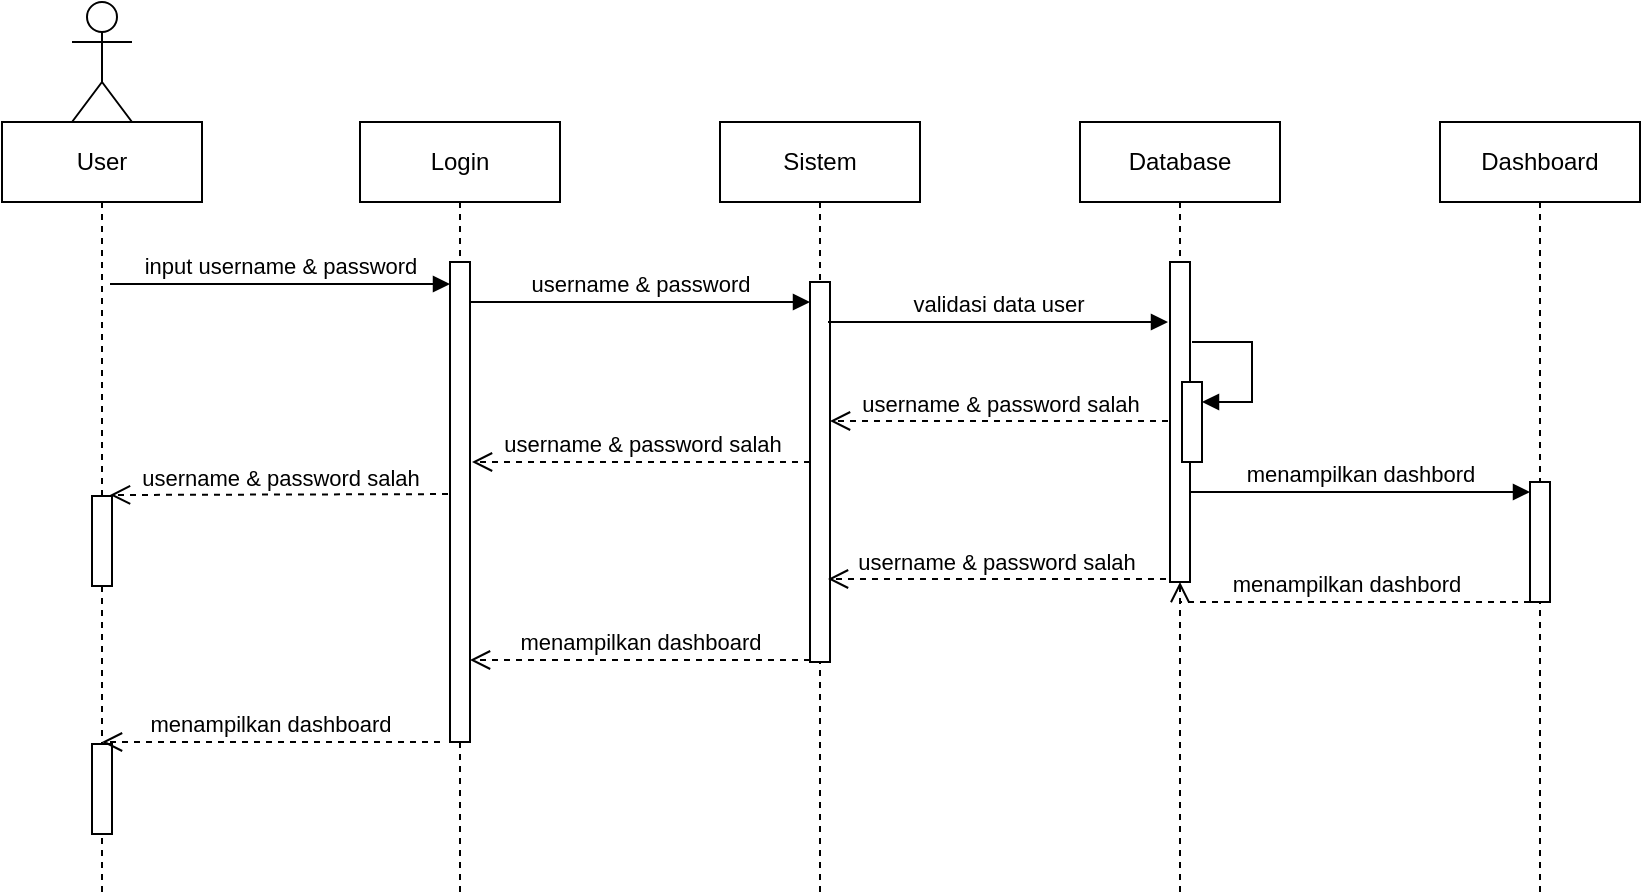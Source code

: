 <mxfile version="24.7.17" pages="8">
  <diagram name="Login" id="2YBvvXClWsGukQMizWep">
    <mxGraphModel dx="926" dy="552" grid="1" gridSize="10" guides="1" tooltips="1" connect="1" arrows="1" fold="1" page="1" pageScale="1" pageWidth="850" pageHeight="1100" math="0" shadow="0">
      <root>
        <mxCell id="0" />
        <mxCell id="1" parent="0" />
        <mxCell id="aM9ryv3xv72pqoxQDRHE-1" value="Login" style="shape=umlLifeline;perimeter=lifelinePerimeter;whiteSpace=wrap;html=1;container=0;dropTarget=0;collapsible=0;recursiveResize=0;outlineConnect=0;portConstraint=eastwest;newEdgeStyle={&quot;edgeStyle&quot;:&quot;elbowEdgeStyle&quot;,&quot;elbow&quot;:&quot;vertical&quot;,&quot;curved&quot;:0,&quot;rounded&quot;:0};" parent="1" vertex="1">
          <mxGeometry x="299" y="135" width="100" height="385" as="geometry" />
        </mxCell>
        <mxCell id="aM9ryv3xv72pqoxQDRHE-2" value="" style="html=1;points=[];perimeter=orthogonalPerimeter;outlineConnect=0;targetShapes=umlLifeline;portConstraint=eastwest;newEdgeStyle={&quot;edgeStyle&quot;:&quot;elbowEdgeStyle&quot;,&quot;elbow&quot;:&quot;vertical&quot;,&quot;curved&quot;:0,&quot;rounded&quot;:0};" parent="aM9ryv3xv72pqoxQDRHE-1" vertex="1">
          <mxGeometry x="45" y="70" width="10" height="240" as="geometry" />
        </mxCell>
        <mxCell id="aM9ryv3xv72pqoxQDRHE-5" value="Sistem" style="shape=umlLifeline;perimeter=lifelinePerimeter;whiteSpace=wrap;html=1;container=0;dropTarget=0;collapsible=0;recursiveResize=0;outlineConnect=0;portConstraint=eastwest;newEdgeStyle={&quot;edgeStyle&quot;:&quot;elbowEdgeStyle&quot;,&quot;elbow&quot;:&quot;vertical&quot;,&quot;curved&quot;:0,&quot;rounded&quot;:0};" parent="1" vertex="1">
          <mxGeometry x="479" y="135" width="100" height="385" as="geometry" />
        </mxCell>
        <mxCell id="aM9ryv3xv72pqoxQDRHE-6" value="" style="html=1;points=[];perimeter=orthogonalPerimeter;outlineConnect=0;targetShapes=umlLifeline;portConstraint=eastwest;newEdgeStyle={&quot;edgeStyle&quot;:&quot;elbowEdgeStyle&quot;,&quot;elbow&quot;:&quot;vertical&quot;,&quot;curved&quot;:0,&quot;rounded&quot;:0};" parent="aM9ryv3xv72pqoxQDRHE-5" vertex="1">
          <mxGeometry x="45" y="80" width="10" height="190" as="geometry" />
        </mxCell>
        <mxCell id="aM9ryv3xv72pqoxQDRHE-7" value="username &amp;amp; password" style="html=1;verticalAlign=bottom;endArrow=block;edgeStyle=elbowEdgeStyle;elbow=vertical;curved=0;rounded=0;" parent="1" edge="1">
          <mxGeometry relative="1" as="geometry">
            <mxPoint x="354" y="225" as="sourcePoint" />
            <Array as="points">
              <mxPoint x="439" y="225" />
            </Array>
            <mxPoint x="524" y="225" as="targetPoint" />
          </mxGeometry>
        </mxCell>
        <mxCell id="aM9ryv3xv72pqoxQDRHE-8" value="menampilkan dashboard" style="html=1;verticalAlign=bottom;endArrow=open;dashed=1;endSize=8;edgeStyle=elbowEdgeStyle;elbow=vertical;curved=0;rounded=0;" parent="1" edge="1">
          <mxGeometry relative="1" as="geometry">
            <mxPoint x="354.0" y="404" as="targetPoint" />
            <Array as="points">
              <mxPoint x="449" y="404" />
            </Array>
            <mxPoint x="524" y="404" as="sourcePoint" />
          </mxGeometry>
        </mxCell>
        <mxCell id="xAslRS9B9KeT-N5lye8Y-1" value="Database" style="shape=umlLifeline;perimeter=lifelinePerimeter;whiteSpace=wrap;html=1;container=0;dropTarget=0;collapsible=0;recursiveResize=0;outlineConnect=0;portConstraint=eastwest;newEdgeStyle={&quot;edgeStyle&quot;:&quot;elbowEdgeStyle&quot;,&quot;elbow&quot;:&quot;vertical&quot;,&quot;curved&quot;:0,&quot;rounded&quot;:0};" vertex="1" parent="1">
          <mxGeometry x="659" y="135" width="100" height="385" as="geometry" />
        </mxCell>
        <mxCell id="xAslRS9B9KeT-N5lye8Y-2" value="" style="html=1;points=[];perimeter=orthogonalPerimeter;outlineConnect=0;targetShapes=umlLifeline;portConstraint=eastwest;newEdgeStyle={&quot;edgeStyle&quot;:&quot;elbowEdgeStyle&quot;,&quot;elbow&quot;:&quot;vertical&quot;,&quot;curved&quot;:0,&quot;rounded&quot;:0};" vertex="1" parent="xAslRS9B9KeT-N5lye8Y-1">
          <mxGeometry x="45" y="70" width="10" height="160" as="geometry" />
        </mxCell>
        <mxCell id="xAslRS9B9KeT-N5lye8Y-16" value="" style="html=1;points=[[0,0,0,0,5],[0,1,0,0,-5],[1,0,0,0,5],[1,1,0,0,-5]];perimeter=orthogonalPerimeter;outlineConnect=0;targetShapes=umlLifeline;portConstraint=eastwest;newEdgeStyle={&quot;curved&quot;:0,&quot;rounded&quot;:0};" vertex="1" parent="xAslRS9B9KeT-N5lye8Y-1">
          <mxGeometry x="51" y="130" width="10" height="40" as="geometry" />
        </mxCell>
        <mxCell id="xAslRS9B9KeT-N5lye8Y-17" value="" style="html=1;align=left;spacingLeft=2;endArrow=block;rounded=0;edgeStyle=orthogonalEdgeStyle;curved=0;rounded=0;" edge="1" target="xAslRS9B9KeT-N5lye8Y-16" parent="xAslRS9B9KeT-N5lye8Y-1">
          <mxGeometry relative="1" as="geometry">
            <mxPoint x="56" y="110" as="sourcePoint" />
            <Array as="points">
              <mxPoint x="86" y="140" />
            </Array>
          </mxGeometry>
        </mxCell>
        <mxCell id="xAslRS9B9KeT-N5lye8Y-3" value="Dashboard" style="shape=umlLifeline;perimeter=lifelinePerimeter;whiteSpace=wrap;html=1;container=0;dropTarget=0;collapsible=0;recursiveResize=0;outlineConnect=0;portConstraint=eastwest;newEdgeStyle={&quot;edgeStyle&quot;:&quot;elbowEdgeStyle&quot;,&quot;elbow&quot;:&quot;vertical&quot;,&quot;curved&quot;:0,&quot;rounded&quot;:0};" vertex="1" parent="1">
          <mxGeometry x="839" y="135" width="100" height="385" as="geometry" />
        </mxCell>
        <mxCell id="xAslRS9B9KeT-N5lye8Y-4" value="" style="html=1;points=[];perimeter=orthogonalPerimeter;outlineConnect=0;targetShapes=umlLifeline;portConstraint=eastwest;newEdgeStyle={&quot;edgeStyle&quot;:&quot;elbowEdgeStyle&quot;,&quot;elbow&quot;:&quot;vertical&quot;,&quot;curved&quot;:0,&quot;rounded&quot;:0};" vertex="1" parent="xAslRS9B9KeT-N5lye8Y-3">
          <mxGeometry x="45" y="180" width="10" height="60" as="geometry" />
        </mxCell>
        <mxCell id="xAslRS9B9KeT-N5lye8Y-5" value="menampilkan dashbord" style="html=1;verticalAlign=bottom;endArrow=block;edgeStyle=elbowEdgeStyle;elbow=vertical;curved=0;rounded=0;" edge="1" parent="1">
          <mxGeometry relative="1" as="geometry">
            <mxPoint x="714" y="320" as="sourcePoint" />
            <Array as="points">
              <mxPoint x="799" y="320" />
            </Array>
            <mxPoint x="884" y="320" as="targetPoint" />
          </mxGeometry>
        </mxCell>
        <mxCell id="xAslRS9B9KeT-N5lye8Y-6" value="menampilkan dashbord" style="html=1;verticalAlign=bottom;endArrow=open;dashed=1;endSize=8;edgeStyle=elbowEdgeStyle;elbow=vertical;curved=0;rounded=0;" edge="1" parent="1" source="xAslRS9B9KeT-N5lye8Y-4" target="xAslRS9B9KeT-N5lye8Y-2">
          <mxGeometry relative="1" as="geometry">
            <mxPoint x="814" y="300" as="targetPoint" />
            <Array as="points">
              <mxPoint x="809" y="375" />
            </Array>
          </mxGeometry>
        </mxCell>
        <mxCell id="xAslRS9B9KeT-N5lye8Y-7" value="validasi data user" style="html=1;verticalAlign=bottom;endArrow=block;edgeStyle=elbowEdgeStyle;elbow=vertical;curved=0;rounded=0;" edge="1" parent="1">
          <mxGeometry relative="1" as="geometry">
            <mxPoint x="533" y="235" as="sourcePoint" />
            <Array as="points">
              <mxPoint x="618" y="235" />
            </Array>
            <mxPoint x="703" y="235" as="targetPoint" />
          </mxGeometry>
        </mxCell>
        <mxCell id="xAslRS9B9KeT-N5lye8Y-9" value="" style="shape=umlActor;verticalLabelPosition=bottom;verticalAlign=top;html=1;" vertex="1" parent="1">
          <mxGeometry x="155" y="75" width="30" height="60" as="geometry" />
        </mxCell>
        <mxCell id="xAslRS9B9KeT-N5lye8Y-12" value="User" style="shape=umlLifeline;perimeter=lifelinePerimeter;whiteSpace=wrap;html=1;container=0;dropTarget=0;collapsible=0;recursiveResize=0;outlineConnect=0;portConstraint=eastwest;newEdgeStyle={&quot;edgeStyle&quot;:&quot;elbowEdgeStyle&quot;,&quot;elbow&quot;:&quot;vertical&quot;,&quot;curved&quot;:0,&quot;rounded&quot;:0};" vertex="1" parent="1">
          <mxGeometry x="120" y="135" width="100" height="385" as="geometry" />
        </mxCell>
        <mxCell id="xAslRS9B9KeT-N5lye8Y-21" value="" style="html=1;points=[[0,0,0,0,5],[0,1,0,0,-5],[1,0,0,0,5],[1,1,0,0,-5]];perimeter=orthogonalPerimeter;outlineConnect=0;targetShapes=umlLifeline;portConstraint=eastwest;newEdgeStyle={&quot;curved&quot;:0,&quot;rounded&quot;:0};" vertex="1" parent="xAslRS9B9KeT-N5lye8Y-12">
          <mxGeometry x="45" y="187" width="10" height="45" as="geometry" />
        </mxCell>
        <mxCell id="xAslRS9B9KeT-N5lye8Y-23" value="" style="html=1;points=[[0,0,0,0,5],[0,1,0,0,-5],[1,0,0,0,5],[1,1,0,0,-5]];perimeter=orthogonalPerimeter;outlineConnect=0;targetShapes=umlLifeline;portConstraint=eastwest;newEdgeStyle={&quot;curved&quot;:0,&quot;rounded&quot;:0};" vertex="1" parent="xAslRS9B9KeT-N5lye8Y-12">
          <mxGeometry x="45" y="311" width="10" height="45" as="geometry" />
        </mxCell>
        <mxCell id="xAslRS9B9KeT-N5lye8Y-14" value="input username &amp;amp; password" style="html=1;verticalAlign=bottom;endArrow=block;edgeStyle=elbowEdgeStyle;elbow=vertical;curved=0;rounded=0;" edge="1" parent="1">
          <mxGeometry relative="1" as="geometry">
            <mxPoint x="174" y="216" as="sourcePoint" />
            <Array as="points">
              <mxPoint x="259" y="216" />
            </Array>
            <mxPoint x="344" y="216" as="targetPoint" />
          </mxGeometry>
        </mxCell>
        <mxCell id="xAslRS9B9KeT-N5lye8Y-18" value="username &amp;amp; password salah" style="html=1;verticalAlign=bottom;endArrow=open;dashed=1;endSize=8;edgeStyle=elbowEdgeStyle;elbow=vertical;curved=0;rounded=0;" edge="1" parent="1" target="aM9ryv3xv72pqoxQDRHE-6">
          <mxGeometry relative="1" as="geometry">
            <mxPoint x="537" y="284.333" as="targetPoint" />
            <Array as="points" />
            <mxPoint x="703" y="284.55" as="sourcePoint" />
          </mxGeometry>
        </mxCell>
        <mxCell id="xAslRS9B9KeT-N5lye8Y-19" value="username &amp;amp; password salah" style="html=1;verticalAlign=bottom;endArrow=open;dashed=1;endSize=8;edgeStyle=elbowEdgeStyle;elbow=vertical;curved=0;rounded=0;" edge="1" parent="1">
          <mxGeometry relative="1" as="geometry">
            <mxPoint x="355" y="305.45" as="targetPoint" />
            <Array as="points" />
            <mxPoint x="524" y="305" as="sourcePoint" />
          </mxGeometry>
        </mxCell>
        <mxCell id="xAslRS9B9KeT-N5lye8Y-20" value="username &amp;amp; password salah" style="html=1;verticalAlign=bottom;endArrow=open;dashed=1;endSize=8;edgeStyle=elbowEdgeStyle;elbow=vertical;curved=0;rounded=0;" edge="1" parent="1">
          <mxGeometry relative="1" as="geometry">
            <mxPoint x="174" y="321.48" as="targetPoint" />
            <Array as="points" />
            <mxPoint x="343" y="321.03" as="sourcePoint" />
          </mxGeometry>
        </mxCell>
        <mxCell id="xAslRS9B9KeT-N5lye8Y-22" value="menampilkan dashboard" style="html=1;verticalAlign=bottom;endArrow=open;dashed=1;endSize=8;edgeStyle=elbowEdgeStyle;elbow=vertical;curved=0;rounded=0;" edge="1" parent="1">
          <mxGeometry x="0.007" relative="1" as="geometry">
            <mxPoint x="170" y="445.45" as="targetPoint" />
            <Array as="points" />
            <mxPoint x="339" y="445" as="sourcePoint" />
            <mxPoint as="offset" />
          </mxGeometry>
        </mxCell>
        <mxCell id="xAslRS9B9KeT-N5lye8Y-24" value="username &amp;amp; password salah" style="html=1;verticalAlign=bottom;endArrow=open;dashed=1;endSize=8;edgeStyle=elbowEdgeStyle;elbow=vertical;curved=0;rounded=0;" edge="1" parent="1">
          <mxGeometry relative="1" as="geometry">
            <mxPoint x="533" y="363" as="targetPoint" />
            <Array as="points" />
            <mxPoint x="702" y="363.55" as="sourcePoint" />
          </mxGeometry>
        </mxCell>
      </root>
    </mxGraphModel>
  </diagram>
  <diagram id="M3VgfMmDzD5309kZZNlg" name="Lupa Password">
    <mxGraphModel dx="1862" dy="616" grid="1" gridSize="10" guides="1" tooltips="1" connect="1" arrows="1" fold="1" page="1" pageScale="1" pageWidth="827" pageHeight="1169" math="0" shadow="0">
      <root>
        <mxCell id="0" />
        <mxCell id="1" parent="0" />
        <mxCell id="HUOjCnl3yP7g__tzQ6kv-1" value="Login" style="shape=umlLifeline;perimeter=lifelinePerimeter;whiteSpace=wrap;html=1;container=0;dropTarget=0;collapsible=0;recursiveResize=0;outlineConnect=0;portConstraint=eastwest;newEdgeStyle={&quot;edgeStyle&quot;:&quot;elbowEdgeStyle&quot;,&quot;elbow&quot;:&quot;vertical&quot;,&quot;curved&quot;:0,&quot;rounded&quot;:0};" vertex="1" parent="1">
          <mxGeometry x="121" y="135" width="100" height="385" as="geometry" />
        </mxCell>
        <mxCell id="HUOjCnl3yP7g__tzQ6kv-2" value="" style="html=1;points=[];perimeter=orthogonalPerimeter;outlineConnect=0;targetShapes=umlLifeline;portConstraint=eastwest;newEdgeStyle={&quot;edgeStyle&quot;:&quot;elbowEdgeStyle&quot;,&quot;elbow&quot;:&quot;vertical&quot;,&quot;curved&quot;:0,&quot;rounded&quot;:0};" vertex="1" parent="HUOjCnl3yP7g__tzQ6kv-1">
          <mxGeometry x="44" y="70" width="10" height="260" as="geometry" />
        </mxCell>
        <mxCell id="HUOjCnl3yP7g__tzQ6kv-3" value="Authenticator" style="shape=umlLifeline;perimeter=lifelinePerimeter;whiteSpace=wrap;html=1;container=0;dropTarget=0;collapsible=0;recursiveResize=0;outlineConnect=0;portConstraint=eastwest;newEdgeStyle={&quot;edgeStyle&quot;:&quot;elbowEdgeStyle&quot;,&quot;elbow&quot;:&quot;vertical&quot;,&quot;curved&quot;:0,&quot;rounded&quot;:0};" vertex="1" parent="1">
          <mxGeometry x="479" y="135" width="100" height="385" as="geometry" />
        </mxCell>
        <mxCell id="HUOjCnl3yP7g__tzQ6kv-4" value="" style="html=1;points=[];perimeter=orthogonalPerimeter;outlineConnect=0;targetShapes=umlLifeline;portConstraint=eastwest;newEdgeStyle={&quot;edgeStyle&quot;:&quot;elbowEdgeStyle&quot;,&quot;elbow&quot;:&quot;vertical&quot;,&quot;curved&quot;:0,&quot;rounded&quot;:0};" vertex="1" parent="HUOjCnl3yP7g__tzQ6kv-3">
          <mxGeometry x="45" y="80" width="10" height="210" as="geometry" />
        </mxCell>
        <mxCell id="HUOjCnl3yP7g__tzQ6kv-6" value="Password berubah" style="html=1;verticalAlign=bottom;endArrow=open;dashed=1;endSize=8;edgeStyle=elbowEdgeStyle;elbow=vertical;curved=0;rounded=0;" edge="1" parent="1">
          <mxGeometry relative="1" as="geometry">
            <mxPoint x="354.0" y="411" as="targetPoint" />
            <Array as="points">
              <mxPoint x="449" y="411" />
            </Array>
            <mxPoint x="524" y="411" as="sourcePoint" />
          </mxGeometry>
        </mxCell>
        <mxCell id="HUOjCnl3yP7g__tzQ6kv-11" value="Authenticator section" style="shape=umlLifeline;perimeter=lifelinePerimeter;whiteSpace=wrap;html=1;container=0;dropTarget=0;collapsible=0;recursiveResize=0;outlineConnect=0;portConstraint=eastwest;newEdgeStyle={&quot;edgeStyle&quot;:&quot;elbowEdgeStyle&quot;,&quot;elbow&quot;:&quot;vertical&quot;,&quot;curved&quot;:0,&quot;rounded&quot;:0};" vertex="1" parent="1">
          <mxGeometry x="653" y="135" width="100" height="385" as="geometry" />
        </mxCell>
        <mxCell id="HUOjCnl3yP7g__tzQ6kv-12" value="" style="html=1;points=[];perimeter=orthogonalPerimeter;outlineConnect=0;targetShapes=umlLifeline;portConstraint=eastwest;newEdgeStyle={&quot;edgeStyle&quot;:&quot;elbowEdgeStyle&quot;,&quot;elbow&quot;:&quot;vertical&quot;,&quot;curved&quot;:0,&quot;rounded&quot;:0};" vertex="1" parent="HUOjCnl3yP7g__tzQ6kv-11">
          <mxGeometry x="45" y="145" width="10" height="135" as="geometry" />
        </mxCell>
        <mxCell id="HUOjCnl3yP7g__tzQ6kv-16" value="" style="shape=umlActor;verticalLabelPosition=bottom;verticalAlign=top;html=1;" vertex="1" parent="1">
          <mxGeometry x="-24" y="75" width="30" height="60" as="geometry" />
        </mxCell>
        <mxCell id="HUOjCnl3yP7g__tzQ6kv-17" value="User" style="shape=umlLifeline;perimeter=lifelinePerimeter;whiteSpace=wrap;html=1;container=0;dropTarget=0;collapsible=0;recursiveResize=0;outlineConnect=0;portConstraint=eastwest;newEdgeStyle={&quot;edgeStyle&quot;:&quot;elbowEdgeStyle&quot;,&quot;elbow&quot;:&quot;vertical&quot;,&quot;curved&quot;:0,&quot;rounded&quot;:0};" vertex="1" parent="1">
          <mxGeometry x="-58" y="135" width="100" height="385" as="geometry" />
        </mxCell>
        <mxCell id="HUOjCnl3yP7g__tzQ6kv-20" value="pilih menu lupa password" style="html=1;verticalAlign=bottom;endArrow=block;edgeStyle=elbowEdgeStyle;elbow=vertical;curved=0;rounded=0;" edge="1" parent="1" source="HUOjCnl3yP7g__tzQ6kv-18">
          <mxGeometry relative="1" as="geometry">
            <mxPoint x="-5" y="216" as="sourcePoint" />
            <Array as="points">
              <mxPoint x="80" y="216" />
            </Array>
            <mxPoint x="165" y="216" as="targetPoint" />
          </mxGeometry>
        </mxCell>
        <mxCell id="HUOjCnl3yP7g__tzQ6kv-23" value="username &amp;amp; password salah" style="html=1;verticalAlign=bottom;endArrow=open;dashed=1;endSize=8;edgeStyle=elbowEdgeStyle;elbow=vertical;curved=0;rounded=0;" edge="1" parent="1">
          <mxGeometry relative="1" as="geometry">
            <mxPoint x="-5" y="321.48" as="targetPoint" />
            <Array as="points" />
            <mxPoint x="164" y="321.03" as="sourcePoint" />
          </mxGeometry>
        </mxCell>
        <mxCell id="HUOjCnl3yP7g__tzQ6kv-25" value="authentikasi&lt;span style=&quot;color: rgba(0, 0, 0, 0); font-family: monospace; font-size: 0px; text-align: start; background-color: rgb(251, 251, 251);&quot;&gt;%3CmxGraphModel%3E%3Croot%3E%3CmxCell%20id%3D%220%22%2F%3E%3CmxCell%20id%3D%221%22%20parent%3D%220%22%2F%3E%3CmxCell%20id%3D%222%22%20value%3D%22pilih%20menu%20lupa%20password%22%20style%3D%22html%3D1%3BverticalAlign%3Dbottom%3BendArrow%3Dblock%3BedgeStyle%3DelbowEdgeStyle%3Belbow%3Dvertical%3Bcurved%3D0%3Brounded%3D0%3B%22%20edge%3D%221%22%20parent%3D%221%22%3E%3CmxGeometry%20relative%3D%221%22%20as%3D%22geometry%22%3E%3CmxPoint%20x%3D%22354%22%20y%3D%22296%22%20as%3D%22sourcePoint%22%2F%3E%3CArray%20as%3D%22points%22%3E%3CmxPoint%20x%3D%22439%22%20y%3D%22296%22%2F%3E%3C%2FArray%3E%3CmxPoint%20x%3D%22519%22%20y%3D%22296%22%20as%3D%22targetPoint%22%2F%3E%3C%2FmxGeometry%3E%3C%2FmxCell%3E%3C%2Froot%3E%3C%2FmxGraphModel%3E&lt;/span&gt;" style="html=1;verticalAlign=bottom;endArrow=open;dashed=1;endSize=8;edgeStyle=elbowEdgeStyle;elbow=vertical;curved=0;rounded=0;" edge="1" parent="1" target="HUOjCnl3yP7g__tzQ6kv-4">
          <mxGeometry relative="1" as="geometry">
            <mxPoint x="541" y="327.21" as="targetPoint" />
            <Array as="points" />
            <mxPoint x="698" y="327" as="sourcePoint" />
          </mxGeometry>
        </mxCell>
        <mxCell id="LoIKCO89Vjz3ivxT0ogz-2" value="password baru" style="html=1;verticalAlign=bottom;endArrow=block;edgeStyle=elbowEdgeStyle;elbow=vertical;curved=0;rounded=0;" edge="1" parent="1">
          <mxGeometry relative="1" as="geometry">
            <mxPoint x="354" y="300" as="sourcePoint" />
            <Array as="points">
              <mxPoint x="439" y="300" />
            </Array>
            <mxPoint x="524" y="300" as="targetPoint" />
          </mxGeometry>
        </mxCell>
        <mxCell id="V8eKKzhZp-MlP9mq5E-Q-1" value="" style="html=1;verticalAlign=bottom;endArrow=block;edgeStyle=elbowEdgeStyle;elbow=vertical;curved=0;rounded=0;" edge="1" parent="1" source="HUOjCnl3yP7g__tzQ6kv-17" target="HUOjCnl3yP7g__tzQ6kv-4">
          <mxGeometry relative="1" as="geometry">
            <mxPoint x="170" y="260" as="sourcePoint" />
            <Array as="points">
              <mxPoint x="255" y="260" />
            </Array>
            <mxPoint x="340" y="260" as="targetPoint" />
          </mxGeometry>
        </mxCell>
        <mxCell id="V8eKKzhZp-MlP9mq5E-Q-2" value="mengirim OTP pada email" style="text;html=1;align=center;verticalAlign=middle;resizable=0;points=[];autosize=1;strokeColor=none;fillColor=none;" vertex="1" parent="1">
          <mxGeometry x="360" y="238" width="160" height="30" as="geometry" />
        </mxCell>
        <mxCell id="V8eKKzhZp-MlP9mq5E-Q-3" value="OTP Valid?" style="html=1;verticalAlign=bottom;endArrow=block;edgeStyle=elbowEdgeStyle;elbow=vertical;curved=0;rounded=0;" edge="1" parent="1" target="HUOjCnl3yP7g__tzQ6kv-11">
          <mxGeometry relative="1" as="geometry">
            <mxPoint x="536" y="280" as="sourcePoint" />
            <Array as="points">
              <mxPoint x="621" y="280" />
            </Array>
            <mxPoint x="700" y="280" as="targetPoint" />
          </mxGeometry>
        </mxCell>
        <mxCell id="V8eKKzhZp-MlP9mq5E-Q-4" value="authentikasi&lt;span style=&quot;color: rgba(0, 0, 0, 0); font-family: monospace; font-size: 0px; text-align: start; background-color: rgb(251, 251, 251);&quot;&gt;%3CmxGraphModel%3E%3Croot%3E%3CmxCell%20id%3D%220%22%2F%3E%3CmxCell%20id%3D%221%22%20parent%3D%220%22%2F%3E%3CmxCell%20id%3D%222%22%20value%3D%22pilih%20menu%20lupa%20password%22%20style%3D%22html%3D1%3BverticalAlign%3Dbottom%3BendArrow%3Dblock%3BedgeStyle%3DelbowEdgeStyle%3Belbow%3Dvertical%3Bcurved%3D0%3Brounded%3D0%3B%22%20edge%3D%221%22%20parent%3D%221%22%3E%3CmxGeometry%20relative%3D%221%22%20as%3D%22geometry%22%3E%3CmxPoint%20x%3D%22354%22%20y%3D%22296%22%20as%3D%22sourcePoint%22%2F%3E%3CArray%20as%3D%22points%22%3E%3CmxPoint%20x%3D%22439%22%20y%3D%22296%22%2F%3E%3C%2FArray%3E%3CmxPoint%20x%3D%22519%22%20y%3D%22296%22%20as%3D%22targetPoint%22%2F%3E%3C%2FmxGeometry%3E%3C%2FmxCell%3E%3C%2Froot%3E%3C%2FmxGraphModel%3E&lt;/span&gt;" style="html=1;verticalAlign=bottom;endArrow=open;dashed=1;endSize=8;edgeStyle=elbowEdgeStyle;elbow=vertical;curved=0;rounded=0;" edge="1" parent="1">
          <mxGeometry relative="1" as="geometry">
            <mxPoint x="358" y="340" as="targetPoint" />
            <Array as="points" />
            <mxPoint x="522" y="340" as="sourcePoint" />
          </mxGeometry>
        </mxCell>
        <mxCell id="V8eKKzhZp-MlP9mq5E-Q-5" value="Password Baru" style="html=1;verticalAlign=bottom;endArrow=block;edgeStyle=elbowEdgeStyle;elbow=vertical;curved=0;rounded=0;" edge="1" parent="1" target="HUOjCnl3yP7g__tzQ6kv-12">
          <mxGeometry relative="1" as="geometry">
            <mxPoint x="534" y="370" as="sourcePoint" />
            <Array as="points">
              <mxPoint x="619" y="370" />
            </Array>
            <mxPoint x="690" y="370" as="targetPoint" />
          </mxGeometry>
        </mxCell>
        <mxCell id="V8eKKzhZp-MlP9mq5E-Q-6" value="Password berubah" style="html=1;verticalAlign=bottom;endArrow=open;dashed=1;endSize=8;edgeStyle=elbowEdgeStyle;elbow=vertical;curved=0;rounded=0;" edge="1" parent="1">
          <mxGeometry relative="1" as="geometry">
            <mxPoint x="534" y="404.22" as="targetPoint" />
            <Array as="points" />
            <mxPoint x="698" y="404.22" as="sourcePoint" />
          </mxGeometry>
        </mxCell>
        <mxCell id="V8eKKzhZp-MlP9mq5E-Q-7" value="" style="html=1;verticalAlign=bottom;endArrow=block;edgeStyle=elbowEdgeStyle;elbow=vertical;curved=0;rounded=0;" edge="1" parent="1" target="HUOjCnl3yP7g__tzQ6kv-18">
          <mxGeometry relative="1" as="geometry">
            <mxPoint x="-5" y="216" as="sourcePoint" />
            <Array as="points" />
            <mxPoint x="165" y="216" as="targetPoint" />
          </mxGeometry>
        </mxCell>
        <mxCell id="HUOjCnl3yP7g__tzQ6kv-18" value="" style="html=1;points=[[0,0,0,0,5],[0,1,0,0,-5],[1,0,0,0,5],[1,1,0,0,-5]];perimeter=orthogonalPerimeter;outlineConnect=0;targetShapes=umlLifeline;portConstraint=eastwest;newEdgeStyle={&quot;curved&quot;:0,&quot;rounded&quot;:0};" vertex="1" parent="1">
          <mxGeometry x="-14" y="215" width="10" height="275" as="geometry" />
        </mxCell>
        <mxCell id="V8eKKzhZp-MlP9mq5E-Q-8" value="Halaman Lupa Password" style="shape=umlLifeline;perimeter=lifelinePerimeter;whiteSpace=wrap;html=1;container=0;dropTarget=0;collapsible=0;recursiveResize=0;outlineConnect=0;portConstraint=eastwest;newEdgeStyle={&quot;edgeStyle&quot;:&quot;elbowEdgeStyle&quot;,&quot;elbow&quot;:&quot;vertical&quot;,&quot;curved&quot;:0,&quot;rounded&quot;:0};" vertex="1" parent="1">
          <mxGeometry x="300" y="134" width="100" height="385" as="geometry" />
        </mxCell>
        <mxCell id="V8eKKzhZp-MlP9mq5E-Q-9" value="" style="html=1;points=[];perimeter=orthogonalPerimeter;outlineConnect=0;targetShapes=umlLifeline;portConstraint=eastwest;newEdgeStyle={&quot;edgeStyle&quot;:&quot;elbowEdgeStyle&quot;,&quot;elbow&quot;:&quot;vertical&quot;,&quot;curved&quot;:0,&quot;rounded&quot;:0};" vertex="1" parent="V8eKKzhZp-MlP9mq5E-Q-8">
          <mxGeometry x="44" y="70" width="10" height="240" as="geometry" />
        </mxCell>
        <mxCell id="V8eKKzhZp-MlP9mq5E-Q-10" value="lupa password" style="html=1;verticalAlign=bottom;endArrow=block;edgeStyle=elbowEdgeStyle;elbow=horizontal;curved=0;rounded=0;" edge="1" parent="1">
          <mxGeometry relative="1" as="geometry">
            <mxPoint x="174" y="230" as="sourcePoint" />
            <Array as="points">
              <mxPoint x="259" y="230" />
            </Array>
            <mxPoint x="344" y="230" as="targetPoint" />
          </mxGeometry>
        </mxCell>
        <mxCell id="V8eKKzhZp-MlP9mq5E-Q-11" value="Password berubah" style="html=1;verticalAlign=bottom;endArrow=open;dashed=1;endSize=8;edgeStyle=elbowEdgeStyle;elbow=vertical;curved=0;rounded=0;" edge="1" parent="1" target="HUOjCnl3yP7g__tzQ6kv-2">
          <mxGeometry relative="1" as="geometry">
            <mxPoint x="180" y="421" as="targetPoint" />
            <Array as="points">
              <mxPoint x="268" y="421" />
            </Array>
            <mxPoint x="343" y="421" as="sourcePoint" />
          </mxGeometry>
        </mxCell>
        <mxCell id="V8eKKzhZp-MlP9mq5E-Q-12" value="Password berubah" style="html=1;verticalAlign=bottom;endArrow=open;dashed=1;endSize=8;edgeStyle=elbowEdgeStyle;elbow=vertical;curved=0;rounded=0;" edge="1" parent="1">
          <mxGeometry relative="1" as="geometry">
            <mxPoint x="-4.0" y="431" as="targetPoint" />
            <Array as="points">
              <mxPoint x="91" y="431" />
            </Array>
            <mxPoint x="166" y="431" as="sourcePoint" />
          </mxGeometry>
        </mxCell>
      </root>
    </mxGraphModel>
  </diagram>
  <diagram id="laCVbuzgr4aeRRDjsLzu" name="Role">
    <mxGraphModel dx="880" dy="524" grid="1" gridSize="10" guides="1" tooltips="1" connect="1" arrows="1" fold="1" page="1" pageScale="1" pageWidth="827" pageHeight="1169" math="0" shadow="0">
      <root>
        <mxCell id="0" />
        <mxCell id="1" parent="0" />
        <mxCell id="yiV24UhD5acpoEuN8Ehg-1" value="Halaman Data" style="shape=umlLifeline;perimeter=lifelinePerimeter;whiteSpace=wrap;html=1;container=0;dropTarget=0;collapsible=0;recursiveResize=0;outlineConnect=0;portConstraint=eastwest;newEdgeStyle={&quot;edgeStyle&quot;:&quot;elbowEdgeStyle&quot;,&quot;elbow&quot;:&quot;vertical&quot;,&quot;curved&quot;:0,&quot;rounded&quot;:0};" vertex="1" parent="1">
          <mxGeometry x="299" y="135" width="100" height="545" as="geometry" />
        </mxCell>
        <mxCell id="yiV24UhD5acpoEuN8Ehg-2" value="" style="html=1;points=[];perimeter=orthogonalPerimeter;outlineConnect=0;targetShapes=umlLifeline;portConstraint=eastwest;newEdgeStyle={&quot;edgeStyle&quot;:&quot;elbowEdgeStyle&quot;,&quot;elbow&quot;:&quot;vertical&quot;,&quot;curved&quot;:0,&quot;rounded&quot;:0};" vertex="1" parent="yiV24UhD5acpoEuN8Ehg-1">
          <mxGeometry x="45" y="70" width="10" height="50" as="geometry" />
        </mxCell>
        <mxCell id="yiV24UhD5acpoEuN8Ehg-16" value="" style="html=1;points=[];perimeter=orthogonalPerimeter;outlineConnect=0;targetShapes=umlLifeline;portConstraint=eastwest;newEdgeStyle={&quot;edgeStyle&quot;:&quot;elbowEdgeStyle&quot;,&quot;elbow&quot;:&quot;vertical&quot;,&quot;curved&quot;:0,&quot;rounded&quot;:0};" vertex="1" parent="yiV24UhD5acpoEuN8Ehg-1">
          <mxGeometry x="45" y="168" width="10" height="50" as="geometry" />
        </mxCell>
        <mxCell id="yiV24UhD5acpoEuN8Ehg-23" value="" style="html=1;points=[];perimeter=orthogonalPerimeter;outlineConnect=0;targetShapes=umlLifeline;portConstraint=eastwest;newEdgeStyle={&quot;edgeStyle&quot;:&quot;elbowEdgeStyle&quot;,&quot;elbow&quot;:&quot;vertical&quot;,&quot;curved&quot;:0,&quot;rounded&quot;:0};" vertex="1" parent="yiV24UhD5acpoEuN8Ehg-1">
          <mxGeometry x="45" y="268" width="10" height="50" as="geometry" />
        </mxCell>
        <mxCell id="yiV24UhD5acpoEuN8Ehg-31" value="" style="html=1;points=[];perimeter=orthogonalPerimeter;outlineConnect=0;targetShapes=umlLifeline;portConstraint=eastwest;newEdgeStyle={&quot;edgeStyle&quot;:&quot;elbowEdgeStyle&quot;,&quot;elbow&quot;:&quot;vertical&quot;,&quot;curved&quot;:0,&quot;rounded&quot;:0};" vertex="1" parent="yiV24UhD5acpoEuN8Ehg-1">
          <mxGeometry x="45" y="343" width="10" height="50" as="geometry" />
        </mxCell>
        <mxCell id="yiV24UhD5acpoEuN8Ehg-36" value="" style="html=1;points=[];perimeter=orthogonalPerimeter;outlineConnect=0;targetShapes=umlLifeline;portConstraint=eastwest;newEdgeStyle={&quot;edgeStyle&quot;:&quot;elbowEdgeStyle&quot;,&quot;elbow&quot;:&quot;vertical&quot;,&quot;curved&quot;:0,&quot;rounded&quot;:0};" vertex="1" parent="yiV24UhD5acpoEuN8Ehg-1">
          <mxGeometry x="45" y="435" width="10" height="50" as="geometry" />
        </mxCell>
        <mxCell id="yiV24UhD5acpoEuN8Ehg-3" value="Proses" style="shape=umlLifeline;perimeter=lifelinePerimeter;whiteSpace=wrap;html=1;container=0;dropTarget=0;collapsible=0;recursiveResize=0;outlineConnect=0;portConstraint=eastwest;newEdgeStyle={&quot;edgeStyle&quot;:&quot;elbowEdgeStyle&quot;,&quot;elbow&quot;:&quot;vertical&quot;,&quot;curved&quot;:0,&quot;rounded&quot;:0};" vertex="1" parent="1">
          <mxGeometry x="479" y="135" width="100" height="545" as="geometry" />
        </mxCell>
        <mxCell id="yiV24UhD5acpoEuN8Ehg-25" value="" style="html=1;points=[];perimeter=orthogonalPerimeter;outlineConnect=0;targetShapes=umlLifeline;portConstraint=eastwest;newEdgeStyle={&quot;edgeStyle&quot;:&quot;elbowEdgeStyle&quot;,&quot;elbow&quot;:&quot;vertical&quot;,&quot;curved&quot;:0,&quot;rounded&quot;:0};" vertex="1" parent="yiV24UhD5acpoEuN8Ehg-3">
          <mxGeometry x="45" y="275" width="10" height="50" as="geometry" />
        </mxCell>
        <mxCell id="yiV24UhD5acpoEuN8Ehg-38" value="" style="html=1;points=[];perimeter=orthogonalPerimeter;outlineConnect=0;targetShapes=umlLifeline;portConstraint=eastwest;newEdgeStyle={&quot;edgeStyle&quot;:&quot;elbowEdgeStyle&quot;,&quot;elbow&quot;:&quot;vertical&quot;,&quot;curved&quot;:0,&quot;rounded&quot;:0};" vertex="1" parent="yiV24UhD5acpoEuN8Ehg-3">
          <mxGeometry x="45" y="435" width="10" height="50" as="geometry" />
        </mxCell>
        <mxCell id="yiV24UhD5acpoEuN8Ehg-8" value="Data Role" style="shape=umlLifeline;perimeter=lifelinePerimeter;whiteSpace=wrap;html=1;container=0;dropTarget=0;collapsible=0;recursiveResize=0;outlineConnect=0;portConstraint=eastwest;newEdgeStyle={&quot;edgeStyle&quot;:&quot;elbowEdgeStyle&quot;,&quot;elbow&quot;:&quot;vertical&quot;,&quot;curved&quot;:0,&quot;rounded&quot;:0};" vertex="1" parent="1">
          <mxGeometry x="659" y="135" width="100" height="545" as="geometry" />
        </mxCell>
        <mxCell id="yiV24UhD5acpoEuN8Ehg-29" value="" style="html=1;points=[];perimeter=orthogonalPerimeter;outlineConnect=0;targetShapes=umlLifeline;portConstraint=eastwest;newEdgeStyle={&quot;edgeStyle&quot;:&quot;elbowEdgeStyle&quot;,&quot;elbow&quot;:&quot;vertical&quot;,&quot;curved&quot;:0,&quot;rounded&quot;:0};" vertex="1" parent="yiV24UhD5acpoEuN8Ehg-8">
          <mxGeometry x="45" y="278" width="10" height="42" as="geometry" />
        </mxCell>
        <mxCell id="yiV24UhD5acpoEuN8Ehg-39" value="" style="html=1;points=[];perimeter=orthogonalPerimeter;outlineConnect=0;targetShapes=umlLifeline;portConstraint=eastwest;newEdgeStyle={&quot;edgeStyle&quot;:&quot;elbowEdgeStyle&quot;,&quot;elbow&quot;:&quot;vertical&quot;,&quot;curved&quot;:0,&quot;rounded&quot;:0};" vertex="1" parent="yiV24UhD5acpoEuN8Ehg-8">
          <mxGeometry x="45" y="435" width="10" height="50" as="geometry" />
        </mxCell>
        <mxCell id="yiV24UhD5acpoEuN8Ehg-9" value="" style="shape=umlActor;verticalLabelPosition=bottom;verticalAlign=top;html=1;" vertex="1" parent="1">
          <mxGeometry x="155" y="75" width="30" height="60" as="geometry" />
        </mxCell>
        <mxCell id="yiV24UhD5acpoEuN8Ehg-10" value="Admin" style="shape=umlLifeline;perimeter=lifelinePerimeter;whiteSpace=wrap;html=1;container=0;dropTarget=0;collapsible=0;recursiveResize=0;outlineConnect=0;portConstraint=eastwest;newEdgeStyle={&quot;edgeStyle&quot;:&quot;elbowEdgeStyle&quot;,&quot;elbow&quot;:&quot;vertical&quot;,&quot;curved&quot;:0,&quot;rounded&quot;:0};" vertex="1" parent="1">
          <mxGeometry x="120" y="135" width="100" height="545" as="geometry" />
        </mxCell>
        <mxCell id="yiV24UhD5acpoEuN8Ehg-18" value="" style="html=1;points=[];perimeter=orthogonalPerimeter;outlineConnect=0;targetShapes=umlLifeline;portConstraint=eastwest;newEdgeStyle={&quot;edgeStyle&quot;:&quot;elbowEdgeStyle&quot;,&quot;elbow&quot;:&quot;vertical&quot;,&quot;curved&quot;:0,&quot;rounded&quot;:0};" vertex="1" parent="yiV24UhD5acpoEuN8Ehg-10">
          <mxGeometry x="45" y="119" width="10" height="50" as="geometry" />
        </mxCell>
        <mxCell id="yiV24UhD5acpoEuN8Ehg-22" value="" style="html=1;points=[];perimeter=orthogonalPerimeter;outlineConnect=0;targetShapes=umlLifeline;portConstraint=eastwest;newEdgeStyle={&quot;edgeStyle&quot;:&quot;elbowEdgeStyle&quot;,&quot;elbow&quot;:&quot;vertical&quot;,&quot;curved&quot;:0,&quot;rounded&quot;:0};" vertex="1" parent="yiV24UhD5acpoEuN8Ehg-10">
          <mxGeometry x="45" y="218" width="10" height="50" as="geometry" />
        </mxCell>
        <mxCell id="yiV24UhD5acpoEuN8Ehg-34" value="" style="html=1;points=[];perimeter=orthogonalPerimeter;outlineConnect=0;targetShapes=umlLifeline;portConstraint=eastwest;newEdgeStyle={&quot;edgeStyle&quot;:&quot;elbowEdgeStyle&quot;,&quot;elbow&quot;:&quot;vertical&quot;,&quot;curved&quot;:0,&quot;rounded&quot;:0};" vertex="1" parent="yiV24UhD5acpoEuN8Ehg-10">
          <mxGeometry x="45" y="391" width="10" height="50" as="geometry" />
        </mxCell>
        <mxCell id="yiV24UhD5acpoEuN8Ehg-11" value="Pilih menu role" style="html=1;verticalAlign=bottom;endArrow=block;edgeStyle=elbowEdgeStyle;elbow=horizontal;curved=0;rounded=0;" edge="1" parent="1">
          <mxGeometry relative="1" as="geometry">
            <mxPoint x="174" y="216" as="sourcePoint" />
            <Array as="points">
              <mxPoint x="259" y="216" />
            </Array>
            <mxPoint x="344" y="216" as="targetPoint" />
          </mxGeometry>
        </mxCell>
        <mxCell id="yiV24UhD5acpoEuN8Ehg-17" value="tampil menu" style="html=1;verticalAlign=bottom;endArrow=open;dashed=1;endSize=8;edgeStyle=elbowEdgeStyle;elbow=vertical;curved=0;rounded=0;" edge="1" parent="1">
          <mxGeometry relative="1" as="geometry">
            <mxPoint x="170" y="253" as="targetPoint" />
            <Array as="points">
              <mxPoint x="363.12" y="253.37" />
            </Array>
            <mxPoint x="345.12" y="253.92" as="sourcePoint" />
          </mxGeometry>
        </mxCell>
        <mxCell id="yiV24UhD5acpoEuN8Ehg-19" value="Pilih tambah role" style="html=1;verticalAlign=bottom;endArrow=block;edgeStyle=elbowEdgeStyle;elbow=horizontal;curved=0;rounded=0;" edge="1" parent="1">
          <mxGeometry relative="1" as="geometry">
            <mxPoint x="174" y="304" as="sourcePoint" />
            <Array as="points">
              <mxPoint x="259" y="304" />
            </Array>
            <mxPoint x="344" y="304" as="targetPoint" />
          </mxGeometry>
        </mxCell>
        <mxCell id="yiV24UhD5acpoEuN8Ehg-20" value="tampil form tambah role" style="html=1;verticalAlign=bottom;endArrow=open;dashed=1;endSize=8;edgeStyle=elbowEdgeStyle;elbow=vertical;curved=0;rounded=0;" edge="1" parent="1">
          <mxGeometry relative="1" as="geometry">
            <mxPoint x="170" y="352" as="targetPoint" />
            <Array as="points">
              <mxPoint x="363.12" y="352.37" />
            </Array>
            <mxPoint x="345.12" y="352.92" as="sourcePoint" />
          </mxGeometry>
        </mxCell>
        <mxCell id="yiV24UhD5acpoEuN8Ehg-21" value="mengisi form role" style="html=1;verticalAlign=bottom;endArrow=block;edgeStyle=elbowEdgeStyle;elbow=horizontal;curved=0;rounded=0;" edge="1" parent="1" target="yiV24UhD5acpoEuN8Ehg-1">
          <mxGeometry relative="1" as="geometry">
            <mxPoint x="175" y="402.46" as="sourcePoint" />
            <Array as="points">
              <mxPoint x="260" y="402.46" />
            </Array>
            <mxPoint x="345" y="402.46" as="targetPoint" />
          </mxGeometry>
        </mxCell>
        <mxCell id="yiV24UhD5acpoEuN8Ehg-24" value="proses data role()" style="html=1;verticalAlign=bottom;endArrow=block;edgeStyle=elbowEdgeStyle;elbow=horizontal;curved=0;rounded=0;" edge="1" parent="1" source="yiV24UhD5acpoEuN8Ehg-23" target="yiV24UhD5acpoEuN8Ehg-3">
          <mxGeometry relative="1" as="geometry">
            <mxPoint x="360" y="410" as="sourcePoint" />
            <Array as="points">
              <mxPoint x="435" y="410" />
            </Array>
            <mxPoint x="520" y="411" as="targetPoint" />
          </mxGeometry>
        </mxCell>
        <mxCell id="yiV24UhD5acpoEuN8Ehg-26" value="data role&amp;nbsp;tersimpan()" style="html=1;verticalAlign=bottom;endArrow=block;edgeStyle=elbowEdgeStyle;elbow=horizontal;curved=0;rounded=0;" edge="1" parent="1" source="yiV24UhD5acpoEuN8Ehg-25" target="yiV24UhD5acpoEuN8Ehg-29">
          <mxGeometry relative="1" as="geometry">
            <mxPoint x="539" y="420" as="sourcePoint" />
            <Array as="points">
              <mxPoint x="620" y="420" />
            </Array>
            <mxPoint x="700" y="420" as="targetPoint" />
          </mxGeometry>
        </mxCell>
        <mxCell id="yiV24UhD5acpoEuN8Ehg-27" value="data role ditambahkan" style="html=1;verticalAlign=bottom;endArrow=open;dashed=1;endSize=8;edgeStyle=elbowEdgeStyle;elbow=vertical;curved=0;rounded=0;" edge="1" parent="1" target="yiV24UhD5acpoEuN8Ehg-25">
          <mxGeometry relative="1" as="geometry">
            <mxPoint x="540" y="450" as="targetPoint" />
            <Array as="points">
              <mxPoint x="722" y="450.37" />
            </Array>
            <mxPoint x="704" y="450.92" as="sourcePoint" />
          </mxGeometry>
        </mxCell>
        <mxCell id="yiV24UhD5acpoEuN8Ehg-30" value="data role ditampilkan" style="html=1;verticalAlign=bottom;endArrow=open;dashed=1;endSize=8;edgeStyle=elbowEdgeStyle;elbow=vertical;curved=0;rounded=0;" edge="1" parent="1" target="yiV24UhD5acpoEuN8Ehg-23">
          <mxGeometry relative="1" as="geometry">
            <mxPoint x="360" y="450" as="targetPoint" />
            <Array as="points">
              <mxPoint x="540" y="450.37" />
            </Array>
            <mxPoint x="522" y="450.92" as="sourcePoint" />
          </mxGeometry>
        </mxCell>
        <mxCell id="yiV24UhD5acpoEuN8Ehg-32" value="pilih edit role" style="html=1;verticalAlign=bottom;endArrow=block;edgeStyle=elbowEdgeStyle;elbow=horizontal;curved=0;rounded=0;" edge="1" parent="1">
          <mxGeometry relative="1" as="geometry">
            <mxPoint x="170" y="480.46" as="sourcePoint" />
            <Array as="points">
              <mxPoint x="255" y="480.46" />
            </Array>
            <mxPoint x="344" y="480" as="targetPoint" />
          </mxGeometry>
        </mxCell>
        <mxCell id="yiV24UhD5acpoEuN8Ehg-33" value="tampil form edit data" style="html=1;verticalAlign=bottom;endArrow=open;dashed=1;endSize=8;edgeStyle=elbowEdgeStyle;elbow=vertical;curved=0;rounded=0;" edge="1" parent="1" target="yiV24UhD5acpoEuN8Ehg-10">
          <mxGeometry relative="1" as="geometry">
            <mxPoint x="170" y="520" as="targetPoint" />
            <Array as="points">
              <mxPoint x="359" y="525.37" />
            </Array>
            <mxPoint x="343" y="525" as="sourcePoint" />
          </mxGeometry>
        </mxCell>
        <mxCell id="yiV24UhD5acpoEuN8Ehg-35" value="mengedit data role" style="html=1;verticalAlign=bottom;endArrow=block;edgeStyle=elbowEdgeStyle;elbow=horizontal;curved=0;rounded=0;" edge="1" parent="1" source="yiV24UhD5acpoEuN8Ehg-34">
          <mxGeometry relative="1" as="geometry">
            <mxPoint x="180" y="570.46" as="sourcePoint" />
            <Array as="points">
              <mxPoint x="265" y="570.46" />
            </Array>
            <mxPoint x="350" y="570" as="targetPoint" />
          </mxGeometry>
        </mxCell>
        <mxCell id="yiV24UhD5acpoEuN8Ehg-40" value="proses edit data role()" style="html=1;verticalAlign=bottom;endArrow=block;edgeStyle=elbowEdgeStyle;elbow=horizontal;curved=0;rounded=0;" edge="1" parent="1" source="yiV24UhD5acpoEuN8Ehg-36">
          <mxGeometry relative="1" as="geometry">
            <mxPoint x="360" y="580" as="sourcePoint" />
            <Array as="points">
              <mxPoint x="440" y="580.46" />
            </Array>
            <mxPoint x="525" y="580" as="targetPoint" />
          </mxGeometry>
        </mxCell>
        <mxCell id="yiV24UhD5acpoEuN8Ehg-41" value="data role diupdate()" style="html=1;verticalAlign=bottom;endArrow=block;edgeStyle=elbowEdgeStyle;elbow=horizontal;curved=0;rounded=0;" edge="1" parent="1">
          <mxGeometry relative="1" as="geometry">
            <mxPoint x="534" y="585" as="sourcePoint" />
            <Array as="points">
              <mxPoint x="620" y="585.46" />
            </Array>
            <mxPoint x="705" y="585" as="targetPoint" />
          </mxGeometry>
        </mxCell>
        <mxCell id="yiV24UhD5acpoEuN8Ehg-42" value="data role disimpan" style="html=1;verticalAlign=bottom;endArrow=open;dashed=1;endSize=8;edgeStyle=elbowEdgeStyle;elbow=vertical;curved=0;rounded=0;" edge="1" parent="1">
          <mxGeometry relative="1" as="geometry">
            <mxPoint x="534" y="614" as="targetPoint" />
            <Array as="points">
              <mxPoint x="722" y="614.37" />
            </Array>
            <mxPoint x="704" y="614.92" as="sourcePoint" />
          </mxGeometry>
        </mxCell>
        <mxCell id="yiV24UhD5acpoEuN8Ehg-43" value="data role diupdate" style="html=1;verticalAlign=bottom;endArrow=open;dashed=1;endSize=8;edgeStyle=elbowEdgeStyle;elbow=vertical;curved=0;rounded=0;" edge="1" parent="1">
          <mxGeometry relative="1" as="geometry">
            <mxPoint x="354" y="613" as="targetPoint" />
            <Array as="points">
              <mxPoint x="542" y="613.37" />
            </Array>
            <mxPoint x="524" y="613.92" as="sourcePoint" />
          </mxGeometry>
        </mxCell>
      </root>
    </mxGraphModel>
  </diagram>
  <diagram id="DkpgB8QkFEmdPn5kr0cU" name="Mengelola Data Mobil">
    <mxGraphModel dx="677" dy="403" grid="1" gridSize="10" guides="1" tooltips="1" connect="1" arrows="1" fold="1" page="1" pageScale="1" pageWidth="827" pageHeight="1169" math="0" shadow="0">
      <root>
        <mxCell id="0" />
        <mxCell id="1" parent="0" />
        <mxCell id="Lke7LH88ck-jKL7BNrC_-1" value="Halaman Data" style="shape=umlLifeline;perimeter=lifelinePerimeter;whiteSpace=wrap;html=1;container=0;dropTarget=0;collapsible=0;recursiveResize=0;outlineConnect=0;portConstraint=eastwest;newEdgeStyle={&quot;edgeStyle&quot;:&quot;elbowEdgeStyle&quot;,&quot;elbow&quot;:&quot;vertical&quot;,&quot;curved&quot;:0,&quot;rounded&quot;:0};" vertex="1" parent="1">
          <mxGeometry x="299" y="135" width="100" height="605" as="geometry" />
        </mxCell>
        <mxCell id="Lke7LH88ck-jKL7BNrC_-2" value="" style="html=1;points=[];perimeter=orthogonalPerimeter;outlineConnect=0;targetShapes=umlLifeline;portConstraint=eastwest;newEdgeStyle={&quot;edgeStyle&quot;:&quot;elbowEdgeStyle&quot;,&quot;elbow&quot;:&quot;vertical&quot;,&quot;curved&quot;:0,&quot;rounded&quot;:0};" vertex="1" parent="Lke7LH88ck-jKL7BNrC_-1">
          <mxGeometry x="45" y="70" width="10" height="50" as="geometry" />
        </mxCell>
        <mxCell id="Lke7LH88ck-jKL7BNrC_-3" value="" style="html=1;points=[];perimeter=orthogonalPerimeter;outlineConnect=0;targetShapes=umlLifeline;portConstraint=eastwest;newEdgeStyle={&quot;edgeStyle&quot;:&quot;elbowEdgeStyle&quot;,&quot;elbow&quot;:&quot;vertical&quot;,&quot;curved&quot;:0,&quot;rounded&quot;:0};" vertex="1" parent="Lke7LH88ck-jKL7BNrC_-1">
          <mxGeometry x="45" y="168" width="10" height="50" as="geometry" />
        </mxCell>
        <mxCell id="Lke7LH88ck-jKL7BNrC_-4" value="" style="html=1;points=[];perimeter=orthogonalPerimeter;outlineConnect=0;targetShapes=umlLifeline;portConstraint=eastwest;newEdgeStyle={&quot;edgeStyle&quot;:&quot;elbowEdgeStyle&quot;,&quot;elbow&quot;:&quot;vertical&quot;,&quot;curved&quot;:0,&quot;rounded&quot;:0};" vertex="1" parent="Lke7LH88ck-jKL7BNrC_-1">
          <mxGeometry x="45" y="268" width="10" height="50" as="geometry" />
        </mxCell>
        <mxCell id="Lke7LH88ck-jKL7BNrC_-5" value="" style="html=1;points=[];perimeter=orthogonalPerimeter;outlineConnect=0;targetShapes=umlLifeline;portConstraint=eastwest;newEdgeStyle={&quot;edgeStyle&quot;:&quot;elbowEdgeStyle&quot;,&quot;elbow&quot;:&quot;vertical&quot;,&quot;curved&quot;:0,&quot;rounded&quot;:0};" vertex="1" parent="Lke7LH88ck-jKL7BNrC_-1">
          <mxGeometry x="45" y="343" width="10" height="50" as="geometry" />
        </mxCell>
        <mxCell id="Lke7LH88ck-jKL7BNrC_-6" value="" style="html=1;points=[];perimeter=orthogonalPerimeter;outlineConnect=0;targetShapes=umlLifeline;portConstraint=eastwest;newEdgeStyle={&quot;edgeStyle&quot;:&quot;elbowEdgeStyle&quot;,&quot;elbow&quot;:&quot;vertical&quot;,&quot;curved&quot;:0,&quot;rounded&quot;:0};" vertex="1" parent="Lke7LH88ck-jKL7BNrC_-1">
          <mxGeometry x="45" y="435" width="10" height="50" as="geometry" />
        </mxCell>
        <mxCell id="owb58RNGajRaJoE2vxAB-2" value="" style="html=1;points=[];perimeter=orthogonalPerimeter;outlineConnect=0;targetShapes=umlLifeline;portConstraint=eastwest;newEdgeStyle={&quot;edgeStyle&quot;:&quot;elbowEdgeStyle&quot;,&quot;elbow&quot;:&quot;vertical&quot;,&quot;curved&quot;:0,&quot;rounded&quot;:0};" vertex="1" parent="Lke7LH88ck-jKL7BNrC_-1">
          <mxGeometry x="45" y="515" width="10" height="50" as="geometry" />
        </mxCell>
        <mxCell id="Lke7LH88ck-jKL7BNrC_-7" value="Proses" style="shape=umlLifeline;perimeter=lifelinePerimeter;whiteSpace=wrap;html=1;container=0;dropTarget=0;collapsible=0;recursiveResize=0;outlineConnect=0;portConstraint=eastwest;newEdgeStyle={&quot;edgeStyle&quot;:&quot;elbowEdgeStyle&quot;,&quot;elbow&quot;:&quot;vertical&quot;,&quot;curved&quot;:0,&quot;rounded&quot;:0};" vertex="1" parent="1">
          <mxGeometry x="479" y="135" width="100" height="605" as="geometry" />
        </mxCell>
        <mxCell id="Lke7LH88ck-jKL7BNrC_-8" value="" style="html=1;points=[];perimeter=orthogonalPerimeter;outlineConnect=0;targetShapes=umlLifeline;portConstraint=eastwest;newEdgeStyle={&quot;edgeStyle&quot;:&quot;elbowEdgeStyle&quot;,&quot;elbow&quot;:&quot;vertical&quot;,&quot;curved&quot;:0,&quot;rounded&quot;:0};" vertex="1" parent="Lke7LH88ck-jKL7BNrC_-7">
          <mxGeometry x="45" y="275" width="10" height="50" as="geometry" />
        </mxCell>
        <mxCell id="Lke7LH88ck-jKL7BNrC_-9" value="" style="html=1;points=[];perimeter=orthogonalPerimeter;outlineConnect=0;targetShapes=umlLifeline;portConstraint=eastwest;newEdgeStyle={&quot;edgeStyle&quot;:&quot;elbowEdgeStyle&quot;,&quot;elbow&quot;:&quot;vertical&quot;,&quot;curved&quot;:0,&quot;rounded&quot;:0};" vertex="1" parent="Lke7LH88ck-jKL7BNrC_-7">
          <mxGeometry x="45" y="435" width="10" height="50" as="geometry" />
        </mxCell>
        <mxCell id="owb58RNGajRaJoE2vxAB-4" value="" style="html=1;points=[];perimeter=orthogonalPerimeter;outlineConnect=0;targetShapes=umlLifeline;portConstraint=eastwest;newEdgeStyle={&quot;edgeStyle&quot;:&quot;elbowEdgeStyle&quot;,&quot;elbow&quot;:&quot;vertical&quot;,&quot;curved&quot;:0,&quot;rounded&quot;:0};" vertex="1" parent="Lke7LH88ck-jKL7BNrC_-7">
          <mxGeometry x="45" y="520" width="10" height="47" as="geometry" />
        </mxCell>
        <mxCell id="Lke7LH88ck-jKL7BNrC_-10" value="Data Mobil" style="shape=umlLifeline;perimeter=lifelinePerimeter;whiteSpace=wrap;html=1;container=0;dropTarget=0;collapsible=0;recursiveResize=0;outlineConnect=0;portConstraint=eastwest;newEdgeStyle={&quot;edgeStyle&quot;:&quot;elbowEdgeStyle&quot;,&quot;elbow&quot;:&quot;vertical&quot;,&quot;curved&quot;:0,&quot;rounded&quot;:0};" vertex="1" parent="1">
          <mxGeometry x="659" y="135" width="100" height="605" as="geometry" />
        </mxCell>
        <mxCell id="Lke7LH88ck-jKL7BNrC_-11" value="" style="html=1;points=[];perimeter=orthogonalPerimeter;outlineConnect=0;targetShapes=umlLifeline;portConstraint=eastwest;newEdgeStyle={&quot;edgeStyle&quot;:&quot;elbowEdgeStyle&quot;,&quot;elbow&quot;:&quot;vertical&quot;,&quot;curved&quot;:0,&quot;rounded&quot;:0};" vertex="1" parent="Lke7LH88ck-jKL7BNrC_-10">
          <mxGeometry x="45" y="278" width="10" height="42" as="geometry" />
        </mxCell>
        <mxCell id="Lke7LH88ck-jKL7BNrC_-12" value="" style="html=1;points=[];perimeter=orthogonalPerimeter;outlineConnect=0;targetShapes=umlLifeline;portConstraint=eastwest;newEdgeStyle={&quot;edgeStyle&quot;:&quot;elbowEdgeStyle&quot;,&quot;elbow&quot;:&quot;vertical&quot;,&quot;curved&quot;:0,&quot;rounded&quot;:0};" vertex="1" parent="Lke7LH88ck-jKL7BNrC_-10">
          <mxGeometry x="45" y="435" width="10" height="50" as="geometry" />
        </mxCell>
        <mxCell id="owb58RNGajRaJoE2vxAB-6" value="" style="html=1;points=[];perimeter=orthogonalPerimeter;outlineConnect=0;targetShapes=umlLifeline;portConstraint=eastwest;newEdgeStyle={&quot;edgeStyle&quot;:&quot;elbowEdgeStyle&quot;,&quot;elbow&quot;:&quot;vertical&quot;,&quot;curved&quot;:0,&quot;rounded&quot;:0};" vertex="1" parent="Lke7LH88ck-jKL7BNrC_-10">
          <mxGeometry x="45" y="525" width="10" height="47" as="geometry" />
        </mxCell>
        <mxCell id="Lke7LH88ck-jKL7BNrC_-13" value="" style="shape=umlActor;verticalLabelPosition=bottom;verticalAlign=top;html=1;" vertex="1" parent="1">
          <mxGeometry x="155" y="75" width="30" height="60" as="geometry" />
        </mxCell>
        <mxCell id="Lke7LH88ck-jKL7BNrC_-14" value="Admin" style="shape=umlLifeline;perimeter=lifelinePerimeter;whiteSpace=wrap;html=1;container=0;dropTarget=0;collapsible=0;recursiveResize=0;outlineConnect=0;portConstraint=eastwest;newEdgeStyle={&quot;edgeStyle&quot;:&quot;elbowEdgeStyle&quot;,&quot;elbow&quot;:&quot;vertical&quot;,&quot;curved&quot;:0,&quot;rounded&quot;:0};" vertex="1" parent="1">
          <mxGeometry x="120" y="135" width="100" height="605" as="geometry" />
        </mxCell>
        <mxCell id="Lke7LH88ck-jKL7BNrC_-15" value="" style="html=1;points=[];perimeter=orthogonalPerimeter;outlineConnect=0;targetShapes=umlLifeline;portConstraint=eastwest;newEdgeStyle={&quot;edgeStyle&quot;:&quot;elbowEdgeStyle&quot;,&quot;elbow&quot;:&quot;vertical&quot;,&quot;curved&quot;:0,&quot;rounded&quot;:0};" vertex="1" parent="Lke7LH88ck-jKL7BNrC_-14">
          <mxGeometry x="45" y="119" width="10" height="50" as="geometry" />
        </mxCell>
        <mxCell id="Lke7LH88ck-jKL7BNrC_-16" value="" style="html=1;points=[];perimeter=orthogonalPerimeter;outlineConnect=0;targetShapes=umlLifeline;portConstraint=eastwest;newEdgeStyle={&quot;edgeStyle&quot;:&quot;elbowEdgeStyle&quot;,&quot;elbow&quot;:&quot;vertical&quot;,&quot;curved&quot;:0,&quot;rounded&quot;:0};" vertex="1" parent="Lke7LH88ck-jKL7BNrC_-14">
          <mxGeometry x="45" y="218" width="10" height="50" as="geometry" />
        </mxCell>
        <mxCell id="Lke7LH88ck-jKL7BNrC_-17" value="" style="html=1;points=[];perimeter=orthogonalPerimeter;outlineConnect=0;targetShapes=umlLifeline;portConstraint=eastwest;newEdgeStyle={&quot;edgeStyle&quot;:&quot;elbowEdgeStyle&quot;,&quot;elbow&quot;:&quot;vertical&quot;,&quot;curved&quot;:0,&quot;rounded&quot;:0};" vertex="1" parent="Lke7LH88ck-jKL7BNrC_-14">
          <mxGeometry x="45" y="391" width="10" height="50" as="geometry" />
        </mxCell>
        <mxCell id="Lke7LH88ck-jKL7BNrC_-18" value="Pilih menu data mobil" style="html=1;verticalAlign=bottom;endArrow=block;edgeStyle=elbowEdgeStyle;elbow=horizontal;curved=0;rounded=0;" edge="1" parent="1">
          <mxGeometry relative="1" as="geometry">
            <mxPoint x="174" y="216" as="sourcePoint" />
            <Array as="points">
              <mxPoint x="259" y="216" />
            </Array>
            <mxPoint x="344" y="216" as="targetPoint" />
          </mxGeometry>
        </mxCell>
        <mxCell id="Lke7LH88ck-jKL7BNrC_-19" value="tampil menu data mobil" style="html=1;verticalAlign=bottom;endArrow=open;dashed=1;endSize=8;edgeStyle=elbowEdgeStyle;elbow=vertical;curved=0;rounded=0;" edge="1" parent="1">
          <mxGeometry relative="1" as="geometry">
            <mxPoint x="170" y="253" as="targetPoint" />
            <Array as="points">
              <mxPoint x="363.12" y="253.37" />
            </Array>
            <mxPoint x="345.12" y="253.92" as="sourcePoint" />
          </mxGeometry>
        </mxCell>
        <mxCell id="Lke7LH88ck-jKL7BNrC_-20" value="Pilih tambah data mobil" style="html=1;verticalAlign=bottom;endArrow=block;edgeStyle=elbowEdgeStyle;elbow=horizontal;curved=0;rounded=0;" edge="1" parent="1">
          <mxGeometry relative="1" as="geometry">
            <mxPoint x="174" y="304" as="sourcePoint" />
            <Array as="points">
              <mxPoint x="259" y="304" />
            </Array>
            <mxPoint x="344" y="304" as="targetPoint" />
          </mxGeometry>
        </mxCell>
        <mxCell id="Lke7LH88ck-jKL7BNrC_-21" value="tampil form tambah data mobil" style="html=1;verticalAlign=bottom;endArrow=open;dashed=1;endSize=8;edgeStyle=elbowEdgeStyle;elbow=vertical;curved=0;rounded=0;" edge="1" parent="1">
          <mxGeometry relative="1" as="geometry">
            <mxPoint x="170" y="352" as="targetPoint" />
            <Array as="points">
              <mxPoint x="363.12" y="352.37" />
            </Array>
            <mxPoint x="345.12" y="352.92" as="sourcePoint" />
          </mxGeometry>
        </mxCell>
        <mxCell id="Lke7LH88ck-jKL7BNrC_-22" value="mengisi form data mobil" style="html=1;verticalAlign=bottom;endArrow=block;edgeStyle=elbowEdgeStyle;elbow=horizontal;curved=0;rounded=0;" edge="1" parent="1" target="Lke7LH88ck-jKL7BNrC_-1">
          <mxGeometry relative="1" as="geometry">
            <mxPoint x="175" y="402.46" as="sourcePoint" />
            <Array as="points">
              <mxPoint x="260" y="402.46" />
            </Array>
            <mxPoint x="345" y="402.46" as="targetPoint" />
          </mxGeometry>
        </mxCell>
        <mxCell id="Lke7LH88ck-jKL7BNrC_-23" value="proses data mobil()" style="html=1;verticalAlign=bottom;endArrow=block;edgeStyle=elbowEdgeStyle;elbow=horizontal;curved=0;rounded=0;" edge="1" parent="1" source="Lke7LH88ck-jKL7BNrC_-4" target="Lke7LH88ck-jKL7BNrC_-7">
          <mxGeometry relative="1" as="geometry">
            <mxPoint x="360" y="410" as="sourcePoint" />
            <Array as="points">
              <mxPoint x="435" y="410" />
            </Array>
            <mxPoint x="520" y="411" as="targetPoint" />
          </mxGeometry>
        </mxCell>
        <mxCell id="Lke7LH88ck-jKL7BNrC_-24" value="data mobil tersimpan()" style="html=1;verticalAlign=bottom;endArrow=block;edgeStyle=elbowEdgeStyle;elbow=horizontal;curved=0;rounded=0;" edge="1" parent="1" source="Lke7LH88ck-jKL7BNrC_-8" target="Lke7LH88ck-jKL7BNrC_-11">
          <mxGeometry relative="1" as="geometry">
            <mxPoint x="539" y="420" as="sourcePoint" />
            <Array as="points">
              <mxPoint x="620" y="420" />
            </Array>
            <mxPoint x="700" y="420" as="targetPoint" />
          </mxGeometry>
        </mxCell>
        <mxCell id="Lke7LH88ck-jKL7BNrC_-25" value="data mobil&amp;nbsp;ditambahkan" style="html=1;verticalAlign=bottom;endArrow=open;dashed=1;endSize=8;edgeStyle=elbowEdgeStyle;elbow=vertical;curved=0;rounded=0;" edge="1" parent="1" target="Lke7LH88ck-jKL7BNrC_-8">
          <mxGeometry relative="1" as="geometry">
            <mxPoint x="540" y="450" as="targetPoint" />
            <Array as="points">
              <mxPoint x="722" y="450.37" />
            </Array>
            <mxPoint x="704" y="450.92" as="sourcePoint" />
          </mxGeometry>
        </mxCell>
        <mxCell id="Lke7LH88ck-jKL7BNrC_-26" value="data mobil&amp;nbsp;ditampilkan" style="html=1;verticalAlign=bottom;endArrow=open;dashed=1;endSize=8;edgeStyle=elbowEdgeStyle;elbow=vertical;curved=0;rounded=0;" edge="1" parent="1" target="Lke7LH88ck-jKL7BNrC_-4">
          <mxGeometry relative="1" as="geometry">
            <mxPoint x="360" y="450" as="targetPoint" />
            <Array as="points">
              <mxPoint x="540" y="450.37" />
            </Array>
            <mxPoint x="522" y="450.92" as="sourcePoint" />
          </mxGeometry>
        </mxCell>
        <mxCell id="Lke7LH88ck-jKL7BNrC_-27" value="pilih edit data mobil&amp;nbsp;" style="html=1;verticalAlign=bottom;endArrow=block;edgeStyle=elbowEdgeStyle;elbow=horizontal;curved=0;rounded=0;" edge="1" parent="1">
          <mxGeometry relative="1" as="geometry">
            <mxPoint x="170" y="480.46" as="sourcePoint" />
            <Array as="points">
              <mxPoint x="255" y="480.46" />
            </Array>
            <mxPoint x="344" y="480" as="targetPoint" />
          </mxGeometry>
        </mxCell>
        <mxCell id="Lke7LH88ck-jKL7BNrC_-28" value="tampil form edit data mobil&amp;nbsp;" style="html=1;verticalAlign=bottom;endArrow=open;dashed=1;endSize=8;edgeStyle=elbowEdgeStyle;elbow=vertical;curved=0;rounded=0;" edge="1" parent="1" target="Lke7LH88ck-jKL7BNrC_-14">
          <mxGeometry relative="1" as="geometry">
            <mxPoint x="170" y="520" as="targetPoint" />
            <Array as="points">
              <mxPoint x="359" y="525.37" />
            </Array>
            <mxPoint x="343" y="525" as="sourcePoint" />
          </mxGeometry>
        </mxCell>
        <mxCell id="Lke7LH88ck-jKL7BNrC_-29" value="mengedit data mobil&amp;nbsp;" style="html=1;verticalAlign=bottom;endArrow=block;edgeStyle=elbowEdgeStyle;elbow=horizontal;curved=0;rounded=0;" edge="1" parent="1" source="Lke7LH88ck-jKL7BNrC_-17">
          <mxGeometry relative="1" as="geometry">
            <mxPoint x="180" y="570.46" as="sourcePoint" />
            <Array as="points">
              <mxPoint x="265" y="570.46" />
            </Array>
            <mxPoint x="350" y="570" as="targetPoint" />
          </mxGeometry>
        </mxCell>
        <mxCell id="Lke7LH88ck-jKL7BNrC_-30" value="proses edit data mobil()" style="html=1;verticalAlign=bottom;endArrow=block;edgeStyle=elbowEdgeStyle;elbow=horizontal;curved=0;rounded=0;" edge="1" parent="1" source="Lke7LH88ck-jKL7BNrC_-6">
          <mxGeometry relative="1" as="geometry">
            <mxPoint x="360" y="580" as="sourcePoint" />
            <Array as="points">
              <mxPoint x="440" y="580.46" />
            </Array>
            <mxPoint x="525" y="580" as="targetPoint" />
          </mxGeometry>
        </mxCell>
        <mxCell id="Lke7LH88ck-jKL7BNrC_-31" value="data mobil&amp;nbsp;diupdate()" style="html=1;verticalAlign=bottom;endArrow=block;edgeStyle=elbowEdgeStyle;elbow=horizontal;curved=0;rounded=0;" edge="1" parent="1">
          <mxGeometry relative="1" as="geometry">
            <mxPoint x="534" y="585" as="sourcePoint" />
            <Array as="points">
              <mxPoint x="620" y="585.46" />
            </Array>
            <mxPoint x="705" y="585" as="targetPoint" />
          </mxGeometry>
        </mxCell>
        <mxCell id="Lke7LH88ck-jKL7BNrC_-32" value="data mobil&amp;nbsp;disimpan" style="html=1;verticalAlign=bottom;endArrow=open;dashed=1;endSize=8;edgeStyle=elbowEdgeStyle;elbow=vertical;curved=0;rounded=0;" edge="1" parent="1">
          <mxGeometry relative="1" as="geometry">
            <mxPoint x="534" y="614" as="targetPoint" />
            <Array as="points">
              <mxPoint x="722" y="614.37" />
            </Array>
            <mxPoint x="704" y="614.92" as="sourcePoint" />
          </mxGeometry>
        </mxCell>
        <mxCell id="Lke7LH88ck-jKL7BNrC_-33" value="data mobil&amp;nbsp;diupdate" style="html=1;verticalAlign=bottom;endArrow=open;dashed=1;endSize=8;edgeStyle=elbowEdgeStyle;elbow=vertical;curved=0;rounded=0;" edge="1" parent="1">
          <mxGeometry relative="1" as="geometry">
            <mxPoint x="354" y="613" as="targetPoint" />
            <Array as="points">
              <mxPoint x="542" y="613.37" />
            </Array>
            <mxPoint x="524" y="613.92" as="sourcePoint" />
          </mxGeometry>
        </mxCell>
        <mxCell id="owb58RNGajRaJoE2vxAB-1" value="pilih detail data mobil" style="html=1;verticalAlign=bottom;endArrow=block;edgeStyle=elbowEdgeStyle;elbow=horizontal;curved=0;rounded=0;" edge="1" parent="1">
          <mxGeometry relative="1" as="geometry">
            <mxPoint x="170" y="650" as="sourcePoint" />
            <Array as="points">
              <mxPoint x="260" y="650.46" />
            </Array>
            <mxPoint x="348.5" y="650.46" as="targetPoint" />
          </mxGeometry>
        </mxCell>
        <mxCell id="owb58RNGajRaJoE2vxAB-3" value="proses detail data mobil()" style="html=1;verticalAlign=bottom;endArrow=block;edgeStyle=elbowEdgeStyle;elbow=horizontal;curved=0;rounded=0;" edge="1" parent="1" target="owb58RNGajRaJoE2vxAB-4">
          <mxGeometry relative="1" as="geometry">
            <mxPoint x="355" y="660" as="sourcePoint" />
            <Array as="points">
              <mxPoint x="445" y="660.46" />
            </Array>
            <mxPoint x="520" y="660" as="targetPoint" />
          </mxGeometry>
        </mxCell>
        <mxCell id="owb58RNGajRaJoE2vxAB-5" value="temukan data()" style="html=1;verticalAlign=bottom;endArrow=block;edgeStyle=elbowEdgeStyle;elbow=horizontal;curved=0;rounded=0;" edge="1" parent="1">
          <mxGeometry relative="1" as="geometry">
            <mxPoint x="535" y="668" as="sourcePoint" />
            <Array as="points">
              <mxPoint x="625" y="668.46" />
            </Array>
            <mxPoint x="704" y="668" as="targetPoint" />
          </mxGeometry>
        </mxCell>
        <mxCell id="owb58RNGajRaJoE2vxAB-7" value="detail&amp;nbsp;data mobil&amp;nbsp;ditemukan&lt;span style=&quot;color: rgba(0, 0, 0, 0); font-family: monospace; font-size: 0px; text-align: start; background-color: rgb(251, 251, 251);&quot;&gt;%3CmxGraphModel%3E%3Croot%3E%3CmxCell%20id%3D%220%22%2F%3E%3CmxCell%20id%3D%221%22%20parent%3D%220%22%2F%3E%3CmxCell%20id%3D%222%22%20value%3D%22data%20mobil%26amp%3Bnbsp%3Bdisimpan%22%20style%3D%22html%3D1%3BverticalAlign%3Dbottom%3BendArrow%3Dopen%3Bdashed%3D1%3BendSize%3D8%3BedgeStyle%3DelbowEdgeStyle%3Belbow%3Dvertical%3Bcurved%3D0%3Brounded%3D0%3B%22%20edge%3D%221%22%20parent%3D%221%22%3E%3CmxGeometry%20relative%3D%221%22%20as%3D%22geometry%22%3E%3CmxPoint%20x%3D%22534%22%20y%3D%22614%22%20as%3D%22targetPoint%22%2F%3E%3CArray%20as%3D%22points%22%3E%3CmxPoint%20x%3D%22722%22%20y%3D%22614.37%22%2F%3E%3C%2FArray%3E%3CmxPoint%20x%3D%22704%22%20y%3D%22614.92%22%20as%3D%22sourcePoint%22%2F%3E%3C%2FmxGeometry%3E%3C%2FmxCell%3E%3C%2Froot%3E%3C%2FmxGraphModel%3E&lt;/span&gt;" style="html=1;verticalAlign=bottom;endArrow=open;dashed=1;endSize=8;edgeStyle=elbowEdgeStyle;elbow=vertical;curved=0;rounded=0;" edge="1" parent="1">
          <mxGeometry relative="1" as="geometry">
            <mxPoint x="533" y="700" as="targetPoint" />
            <Array as="points">
              <mxPoint x="721" y="700.37" />
            </Array>
            <mxPoint x="703" y="700.92" as="sourcePoint" />
          </mxGeometry>
        </mxCell>
        <mxCell id="owb58RNGajRaJoE2vxAB-8" value="data berhasil ditemukan&lt;span style=&quot;color: rgba(0, 0, 0, 0); font-family: monospace; font-size: 0px; text-align: start; background-color: rgb(251, 251, 251);&quot;&gt;%3CmxGraphModel%3E%3Croot%3E%3CmxCell%20id%3D%220%22%2F%3E%3CmxCell%20id%3D%221%22%20parent%3D%220%22%2F%3E%3CmxCell%20id%3D%222%22%20value%3D%22data%20mobil%26amp%3Bnbsp%3Bdisimpan%22%20style%3D%22html%3D1%3BverticalAlign%3Dbottom%3BendArrow%3Dopen%3Bdashed%3D1%3BendSize%3D8%3BedgeStyle%3DelbowEdgeStyle%3Belbow%3Dvertical%3Bcurved%3D0%3Brounded%3D0%3B%22%20edge%3D%221%22%20parent%3D%221%22%3E%3CmxGeometry%20relative%3D%221%22%20as%3D%22geometry%22%3E%3CmxPoint%20x%3D%22534%22%20y%3D%22614%22%20as%3D%22targetPoint%22%2F%3E%3CArray%20as%3D%22points%22%3E%3CmxPoint%20x%3D%22722%22%20y%3D%22614.37%22%2F%3E%3C%2FArray%3E%3CmxPoint%20x%3D%22704%22%20y%3D%22614.92%22%20as%3D%22sourcePoint%22%2F%3E%3C%2FmxGeometry%3E%3C%2FmxCell%3E%3C%2Froot%3E%3C%2FmxGraphModel%3E&lt;/span&gt;" style="html=1;verticalAlign=bottom;endArrow=open;dashed=1;endSize=8;edgeStyle=elbowEdgeStyle;elbow=vertical;curved=0;rounded=0;" edge="1" parent="1">
          <mxGeometry relative="1" as="geometry">
            <mxPoint x="354" y="700" as="targetPoint" />
            <Array as="points">
              <mxPoint x="542" y="700.37" />
            </Array>
            <mxPoint x="524" y="700.92" as="sourcePoint" />
          </mxGeometry>
        </mxCell>
      </root>
    </mxGraphModel>
  </diagram>
  <diagram id="_5-rU1Qb152hLfEUyiRC" name="Mengelola Data Pesanan Mobil">
    <mxGraphModel dx="677" dy="403" grid="1" gridSize="10" guides="1" tooltips="1" connect="1" arrows="1" fold="1" page="1" pageScale="1" pageWidth="827" pageHeight="1169" math="0" shadow="0">
      <root>
        <mxCell id="0" />
        <mxCell id="1" parent="0" />
        <mxCell id="ATOzkHPqfyjQm3QVlf6p-1" value="Halaman Data" style="shape=umlLifeline;perimeter=lifelinePerimeter;whiteSpace=wrap;html=1;container=0;dropTarget=0;collapsible=0;recursiveResize=0;outlineConnect=0;portConstraint=eastwest;newEdgeStyle={&quot;edgeStyle&quot;:&quot;elbowEdgeStyle&quot;,&quot;elbow&quot;:&quot;vertical&quot;,&quot;curved&quot;:0,&quot;rounded&quot;:0};" vertex="1" parent="1">
          <mxGeometry x="299" y="135" width="100" height="605" as="geometry" />
        </mxCell>
        <mxCell id="ATOzkHPqfyjQm3QVlf6p-2" value="" style="html=1;points=[];perimeter=orthogonalPerimeter;outlineConnect=0;targetShapes=umlLifeline;portConstraint=eastwest;newEdgeStyle={&quot;edgeStyle&quot;:&quot;elbowEdgeStyle&quot;,&quot;elbow&quot;:&quot;vertical&quot;,&quot;curved&quot;:0,&quot;rounded&quot;:0};" vertex="1" parent="ATOzkHPqfyjQm3QVlf6p-1">
          <mxGeometry x="45" y="70" width="10" height="50" as="geometry" />
        </mxCell>
        <mxCell id="ATOzkHPqfyjQm3QVlf6p-3" value="" style="html=1;points=[];perimeter=orthogonalPerimeter;outlineConnect=0;targetShapes=umlLifeline;portConstraint=eastwest;newEdgeStyle={&quot;edgeStyle&quot;:&quot;elbowEdgeStyle&quot;,&quot;elbow&quot;:&quot;vertical&quot;,&quot;curved&quot;:0,&quot;rounded&quot;:0};" vertex="1" parent="ATOzkHPqfyjQm3QVlf6p-1">
          <mxGeometry x="45" y="168" width="10" height="50" as="geometry" />
        </mxCell>
        <mxCell id="ATOzkHPqfyjQm3QVlf6p-4" value="" style="html=1;points=[];perimeter=orthogonalPerimeter;outlineConnect=0;targetShapes=umlLifeline;portConstraint=eastwest;newEdgeStyle={&quot;edgeStyle&quot;:&quot;elbowEdgeStyle&quot;,&quot;elbow&quot;:&quot;vertical&quot;,&quot;curved&quot;:0,&quot;rounded&quot;:0};" vertex="1" parent="ATOzkHPqfyjQm3QVlf6p-1">
          <mxGeometry x="45" y="268" width="10" height="50" as="geometry" />
        </mxCell>
        <mxCell id="ATOzkHPqfyjQm3QVlf6p-5" value="" style="html=1;points=[];perimeter=orthogonalPerimeter;outlineConnect=0;targetShapes=umlLifeline;portConstraint=eastwest;newEdgeStyle={&quot;edgeStyle&quot;:&quot;elbowEdgeStyle&quot;,&quot;elbow&quot;:&quot;vertical&quot;,&quot;curved&quot;:0,&quot;rounded&quot;:0};" vertex="1" parent="ATOzkHPqfyjQm3QVlf6p-1">
          <mxGeometry x="45" y="343" width="10" height="50" as="geometry" />
        </mxCell>
        <mxCell id="ATOzkHPqfyjQm3QVlf6p-6" value="" style="html=1;points=[];perimeter=orthogonalPerimeter;outlineConnect=0;targetShapes=umlLifeline;portConstraint=eastwest;newEdgeStyle={&quot;edgeStyle&quot;:&quot;elbowEdgeStyle&quot;,&quot;elbow&quot;:&quot;vertical&quot;,&quot;curved&quot;:0,&quot;rounded&quot;:0};" vertex="1" parent="ATOzkHPqfyjQm3QVlf6p-1">
          <mxGeometry x="45" y="435" width="10" height="50" as="geometry" />
        </mxCell>
        <mxCell id="ATOzkHPqfyjQm3QVlf6p-7" value="" style="html=1;points=[];perimeter=orthogonalPerimeter;outlineConnect=0;targetShapes=umlLifeline;portConstraint=eastwest;newEdgeStyle={&quot;edgeStyle&quot;:&quot;elbowEdgeStyle&quot;,&quot;elbow&quot;:&quot;vertical&quot;,&quot;curved&quot;:0,&quot;rounded&quot;:0};" vertex="1" parent="ATOzkHPqfyjQm3QVlf6p-1">
          <mxGeometry x="45" y="515" width="10" height="50" as="geometry" />
        </mxCell>
        <mxCell id="ATOzkHPqfyjQm3QVlf6p-8" value="Proses" style="shape=umlLifeline;perimeter=lifelinePerimeter;whiteSpace=wrap;html=1;container=0;dropTarget=0;collapsible=0;recursiveResize=0;outlineConnect=0;portConstraint=eastwest;newEdgeStyle={&quot;edgeStyle&quot;:&quot;elbowEdgeStyle&quot;,&quot;elbow&quot;:&quot;vertical&quot;,&quot;curved&quot;:0,&quot;rounded&quot;:0};" vertex="1" parent="1">
          <mxGeometry x="479" y="135" width="100" height="605" as="geometry" />
        </mxCell>
        <mxCell id="ATOzkHPqfyjQm3QVlf6p-9" value="" style="html=1;points=[];perimeter=orthogonalPerimeter;outlineConnect=0;targetShapes=umlLifeline;portConstraint=eastwest;newEdgeStyle={&quot;edgeStyle&quot;:&quot;elbowEdgeStyle&quot;,&quot;elbow&quot;:&quot;vertical&quot;,&quot;curved&quot;:0,&quot;rounded&quot;:0};" vertex="1" parent="ATOzkHPqfyjQm3QVlf6p-8">
          <mxGeometry x="45" y="275" width="10" height="50" as="geometry" />
        </mxCell>
        <mxCell id="ATOzkHPqfyjQm3QVlf6p-10" value="" style="html=1;points=[];perimeter=orthogonalPerimeter;outlineConnect=0;targetShapes=umlLifeline;portConstraint=eastwest;newEdgeStyle={&quot;edgeStyle&quot;:&quot;elbowEdgeStyle&quot;,&quot;elbow&quot;:&quot;vertical&quot;,&quot;curved&quot;:0,&quot;rounded&quot;:0};" vertex="1" parent="ATOzkHPqfyjQm3QVlf6p-8">
          <mxGeometry x="45" y="435" width="10" height="50" as="geometry" />
        </mxCell>
        <mxCell id="ATOzkHPqfyjQm3QVlf6p-11" value="" style="html=1;points=[];perimeter=orthogonalPerimeter;outlineConnect=0;targetShapes=umlLifeline;portConstraint=eastwest;newEdgeStyle={&quot;edgeStyle&quot;:&quot;elbowEdgeStyle&quot;,&quot;elbow&quot;:&quot;vertical&quot;,&quot;curved&quot;:0,&quot;rounded&quot;:0};" vertex="1" parent="ATOzkHPqfyjQm3QVlf6p-8">
          <mxGeometry x="45" y="520" width="10" height="47" as="geometry" />
        </mxCell>
        <mxCell id="ATOzkHPqfyjQm3QVlf6p-12" value="Data Pesanan Mobil" style="shape=umlLifeline;perimeter=lifelinePerimeter;whiteSpace=wrap;html=1;container=0;dropTarget=0;collapsible=0;recursiveResize=0;outlineConnect=0;portConstraint=eastwest;newEdgeStyle={&quot;edgeStyle&quot;:&quot;elbowEdgeStyle&quot;,&quot;elbow&quot;:&quot;vertical&quot;,&quot;curved&quot;:0,&quot;rounded&quot;:0};" vertex="1" parent="1">
          <mxGeometry x="659" y="135" width="100" height="605" as="geometry" />
        </mxCell>
        <mxCell id="ATOzkHPqfyjQm3QVlf6p-13" value="" style="html=1;points=[];perimeter=orthogonalPerimeter;outlineConnect=0;targetShapes=umlLifeline;portConstraint=eastwest;newEdgeStyle={&quot;edgeStyle&quot;:&quot;elbowEdgeStyle&quot;,&quot;elbow&quot;:&quot;vertical&quot;,&quot;curved&quot;:0,&quot;rounded&quot;:0};" vertex="1" parent="ATOzkHPqfyjQm3QVlf6p-12">
          <mxGeometry x="45" y="278" width="10" height="42" as="geometry" />
        </mxCell>
        <mxCell id="ATOzkHPqfyjQm3QVlf6p-14" value="" style="html=1;points=[];perimeter=orthogonalPerimeter;outlineConnect=0;targetShapes=umlLifeline;portConstraint=eastwest;newEdgeStyle={&quot;edgeStyle&quot;:&quot;elbowEdgeStyle&quot;,&quot;elbow&quot;:&quot;vertical&quot;,&quot;curved&quot;:0,&quot;rounded&quot;:0};" vertex="1" parent="ATOzkHPqfyjQm3QVlf6p-12">
          <mxGeometry x="45" y="435" width="10" height="50" as="geometry" />
        </mxCell>
        <mxCell id="ATOzkHPqfyjQm3QVlf6p-15" value="" style="html=1;points=[];perimeter=orthogonalPerimeter;outlineConnect=0;targetShapes=umlLifeline;portConstraint=eastwest;newEdgeStyle={&quot;edgeStyle&quot;:&quot;elbowEdgeStyle&quot;,&quot;elbow&quot;:&quot;vertical&quot;,&quot;curved&quot;:0,&quot;rounded&quot;:0};" vertex="1" parent="ATOzkHPqfyjQm3QVlf6p-12">
          <mxGeometry x="45" y="525" width="10" height="47" as="geometry" />
        </mxCell>
        <mxCell id="ATOzkHPqfyjQm3QVlf6p-16" value="" style="shape=umlActor;verticalLabelPosition=bottom;verticalAlign=top;html=1;" vertex="1" parent="1">
          <mxGeometry x="155" y="75" width="30" height="60" as="geometry" />
        </mxCell>
        <mxCell id="ATOzkHPqfyjQm3QVlf6p-17" value="Admin" style="shape=umlLifeline;perimeter=lifelinePerimeter;whiteSpace=wrap;html=1;container=0;dropTarget=0;collapsible=0;recursiveResize=0;outlineConnect=0;portConstraint=eastwest;newEdgeStyle={&quot;edgeStyle&quot;:&quot;elbowEdgeStyle&quot;,&quot;elbow&quot;:&quot;vertical&quot;,&quot;curved&quot;:0,&quot;rounded&quot;:0};" vertex="1" parent="1">
          <mxGeometry x="120" y="135" width="100" height="605" as="geometry" />
        </mxCell>
        <mxCell id="ATOzkHPqfyjQm3QVlf6p-18" value="" style="html=1;points=[];perimeter=orthogonalPerimeter;outlineConnect=0;targetShapes=umlLifeline;portConstraint=eastwest;newEdgeStyle={&quot;edgeStyle&quot;:&quot;elbowEdgeStyle&quot;,&quot;elbow&quot;:&quot;vertical&quot;,&quot;curved&quot;:0,&quot;rounded&quot;:0};" vertex="1" parent="ATOzkHPqfyjQm3QVlf6p-17">
          <mxGeometry x="45" y="119" width="10" height="50" as="geometry" />
        </mxCell>
        <mxCell id="ATOzkHPqfyjQm3QVlf6p-19" value="" style="html=1;points=[];perimeter=orthogonalPerimeter;outlineConnect=0;targetShapes=umlLifeline;portConstraint=eastwest;newEdgeStyle={&quot;edgeStyle&quot;:&quot;elbowEdgeStyle&quot;,&quot;elbow&quot;:&quot;vertical&quot;,&quot;curved&quot;:0,&quot;rounded&quot;:0};" vertex="1" parent="ATOzkHPqfyjQm3QVlf6p-17">
          <mxGeometry x="45" y="218" width="10" height="50" as="geometry" />
        </mxCell>
        <mxCell id="ATOzkHPqfyjQm3QVlf6p-20" value="" style="html=1;points=[];perimeter=orthogonalPerimeter;outlineConnect=0;targetShapes=umlLifeline;portConstraint=eastwest;newEdgeStyle={&quot;edgeStyle&quot;:&quot;elbowEdgeStyle&quot;,&quot;elbow&quot;:&quot;vertical&quot;,&quot;curved&quot;:0,&quot;rounded&quot;:0};" vertex="1" parent="ATOzkHPqfyjQm3QVlf6p-17">
          <mxGeometry x="45" y="391" width="10" height="50" as="geometry" />
        </mxCell>
        <mxCell id="ATOzkHPqfyjQm3QVlf6p-21" value="Pilih menu data pesanan mobil" style="html=1;verticalAlign=bottom;endArrow=block;edgeStyle=elbowEdgeStyle;elbow=horizontal;curved=0;rounded=0;" edge="1" parent="1">
          <mxGeometry relative="1" as="geometry">
            <mxPoint x="174" y="216" as="sourcePoint" />
            <Array as="points">
              <mxPoint x="259" y="216" />
            </Array>
            <mxPoint x="344" y="216" as="targetPoint" />
          </mxGeometry>
        </mxCell>
        <mxCell id="ATOzkHPqfyjQm3QVlf6p-22" value="tampil menu data pesanan&amp;nbsp;mobil" style="html=1;verticalAlign=bottom;endArrow=open;dashed=1;endSize=8;edgeStyle=elbowEdgeStyle;elbow=vertical;curved=0;rounded=0;" edge="1" parent="1">
          <mxGeometry relative="1" as="geometry">
            <mxPoint x="170" y="253" as="targetPoint" />
            <Array as="points">
              <mxPoint x="363.12" y="253.37" />
            </Array>
            <mxPoint x="345.12" y="253.92" as="sourcePoint" />
          </mxGeometry>
        </mxCell>
        <mxCell id="ATOzkHPqfyjQm3QVlf6p-23" value="Pilih tambah data pesanan&amp;nbsp;mobil" style="html=1;verticalAlign=bottom;endArrow=block;edgeStyle=elbowEdgeStyle;elbow=horizontal;curved=0;rounded=0;" edge="1" parent="1">
          <mxGeometry relative="1" as="geometry">
            <mxPoint x="174" y="304" as="sourcePoint" />
            <Array as="points">
              <mxPoint x="259" y="304" />
            </Array>
            <mxPoint x="344" y="304" as="targetPoint" />
          </mxGeometry>
        </mxCell>
        <mxCell id="ATOzkHPqfyjQm3QVlf6p-24" value="tampil form tambah data&amp;nbsp;&lt;div&gt;pesanan mobil&lt;/div&gt;" style="html=1;verticalAlign=bottom;endArrow=open;dashed=1;endSize=8;edgeStyle=elbowEdgeStyle;elbow=vertical;curved=0;rounded=0;" edge="1" parent="1">
          <mxGeometry relative="1" as="geometry">
            <mxPoint x="170" y="352" as="targetPoint" />
            <Array as="points">
              <mxPoint x="363.12" y="352.37" />
            </Array>
            <mxPoint x="345.12" y="352.92" as="sourcePoint" />
          </mxGeometry>
        </mxCell>
        <mxCell id="ATOzkHPqfyjQm3QVlf6p-25" value="mengisi form data pesanan mobil" style="html=1;verticalAlign=bottom;endArrow=block;edgeStyle=elbowEdgeStyle;elbow=horizontal;curved=0;rounded=0;" edge="1" parent="1" target="ATOzkHPqfyjQm3QVlf6p-1">
          <mxGeometry relative="1" as="geometry">
            <mxPoint x="175" y="402.46" as="sourcePoint" />
            <Array as="points">
              <mxPoint x="260" y="402.46" />
            </Array>
            <mxPoint x="345" y="402.46" as="targetPoint" />
          </mxGeometry>
        </mxCell>
        <mxCell id="ATOzkHPqfyjQm3QVlf6p-26" value="proses data pesanan mobil()" style="html=1;verticalAlign=bottom;endArrow=block;edgeStyle=elbowEdgeStyle;elbow=horizontal;curved=0;rounded=0;" edge="1" parent="1" source="ATOzkHPqfyjQm3QVlf6p-4" target="ATOzkHPqfyjQm3QVlf6p-8">
          <mxGeometry relative="1" as="geometry">
            <mxPoint x="360" y="410" as="sourcePoint" />
            <Array as="points">
              <mxPoint x="435" y="410" />
            </Array>
            <mxPoint x="520" y="411" as="targetPoint" />
          </mxGeometry>
        </mxCell>
        <mxCell id="ATOzkHPqfyjQm3QVlf6p-27" value="data pesanan mobil tersimpan()" style="html=1;verticalAlign=bottom;endArrow=block;edgeStyle=elbowEdgeStyle;elbow=horizontal;curved=0;rounded=0;" edge="1" parent="1" source="ATOzkHPqfyjQm3QVlf6p-9" target="ATOzkHPqfyjQm3QVlf6p-13">
          <mxGeometry relative="1" as="geometry">
            <mxPoint x="539" y="420" as="sourcePoint" />
            <Array as="points">
              <mxPoint x="620" y="420" />
            </Array>
            <mxPoint x="700" y="420" as="targetPoint" />
          </mxGeometry>
        </mxCell>
        <mxCell id="ATOzkHPqfyjQm3QVlf6p-28" value="data pesanan mobil&amp;nbsp;ditambahkan" style="html=1;verticalAlign=bottom;endArrow=open;dashed=1;endSize=8;edgeStyle=elbowEdgeStyle;elbow=vertical;curved=0;rounded=0;" edge="1" parent="1" target="ATOzkHPqfyjQm3QVlf6p-9">
          <mxGeometry relative="1" as="geometry">
            <mxPoint x="540" y="450" as="targetPoint" />
            <Array as="points">
              <mxPoint x="722" y="450.37" />
            </Array>
            <mxPoint x="704" y="450.92" as="sourcePoint" />
          </mxGeometry>
        </mxCell>
        <mxCell id="ATOzkHPqfyjQm3QVlf6p-29" value="data pesanan mobil&amp;nbsp;ditampilkan" style="html=1;verticalAlign=bottom;endArrow=open;dashed=1;endSize=8;edgeStyle=elbowEdgeStyle;elbow=vertical;curved=0;rounded=0;" edge="1" parent="1" target="ATOzkHPqfyjQm3QVlf6p-4">
          <mxGeometry relative="1" as="geometry">
            <mxPoint x="360" y="450" as="targetPoint" />
            <Array as="points">
              <mxPoint x="540" y="450.37" />
            </Array>
            <mxPoint x="522" y="450.92" as="sourcePoint" />
          </mxGeometry>
        </mxCell>
        <mxCell id="ATOzkHPqfyjQm3QVlf6p-30" value="pilih edit data pesanan mobil&amp;nbsp;" style="html=1;verticalAlign=bottom;endArrow=block;edgeStyle=elbowEdgeStyle;elbow=horizontal;curved=0;rounded=0;" edge="1" parent="1">
          <mxGeometry relative="1" as="geometry">
            <mxPoint x="170" y="480.46" as="sourcePoint" />
            <Array as="points">
              <mxPoint x="255" y="480.46" />
            </Array>
            <mxPoint x="344" y="480" as="targetPoint" />
          </mxGeometry>
        </mxCell>
        <mxCell id="ATOzkHPqfyjQm3QVlf6p-31" value="tampil form edit data&amp;nbsp;&lt;div&gt;pesanan&amp;nbsp;mobil&amp;nbsp;&lt;/div&gt;" style="html=1;verticalAlign=bottom;endArrow=open;dashed=1;endSize=8;edgeStyle=elbowEdgeStyle;elbow=vertical;curved=0;rounded=0;" edge="1" parent="1" target="ATOzkHPqfyjQm3QVlf6p-17">
          <mxGeometry relative="1" as="geometry">
            <mxPoint x="170" y="520" as="targetPoint" />
            <Array as="points">
              <mxPoint x="359" y="525.37" />
            </Array>
            <mxPoint x="343" y="525" as="sourcePoint" />
          </mxGeometry>
        </mxCell>
        <mxCell id="ATOzkHPqfyjQm3QVlf6p-32" value="mengedit data pesanan mobil&amp;nbsp;" style="html=1;verticalAlign=bottom;endArrow=block;edgeStyle=elbowEdgeStyle;elbow=horizontal;curved=0;rounded=0;" edge="1" parent="1" source="ATOzkHPqfyjQm3QVlf6p-20">
          <mxGeometry relative="1" as="geometry">
            <mxPoint x="180" y="570.46" as="sourcePoint" />
            <Array as="points">
              <mxPoint x="265" y="570.46" />
            </Array>
            <mxPoint x="350" y="570" as="targetPoint" />
          </mxGeometry>
        </mxCell>
        <mxCell id="ATOzkHPqfyjQm3QVlf6p-33" value="proses edit data pesanan&amp;nbsp;mobil()" style="html=1;verticalAlign=bottom;endArrow=block;edgeStyle=elbowEdgeStyle;elbow=horizontal;curved=0;rounded=0;" edge="1" parent="1" source="ATOzkHPqfyjQm3QVlf6p-6">
          <mxGeometry relative="1" as="geometry">
            <mxPoint x="360" y="580" as="sourcePoint" />
            <Array as="points">
              <mxPoint x="440" y="580.46" />
            </Array>
            <mxPoint x="525" y="580" as="targetPoint" />
          </mxGeometry>
        </mxCell>
        <mxCell id="ATOzkHPqfyjQm3QVlf6p-34" value="data pesanan mobil&amp;nbsp;diupdate()" style="html=1;verticalAlign=bottom;endArrow=block;edgeStyle=elbowEdgeStyle;elbow=vertical;curved=0;rounded=0;" edge="1" parent="1">
          <mxGeometry relative="1" as="geometry">
            <mxPoint x="534" y="585" as="sourcePoint" />
            <Array as="points">
              <mxPoint x="620" y="585.46" />
            </Array>
            <mxPoint x="705" y="585" as="targetPoint" />
          </mxGeometry>
        </mxCell>
        <mxCell id="ATOzkHPqfyjQm3QVlf6p-35" value="data pesanan mobil&amp;nbsp;disimpan" style="html=1;verticalAlign=bottom;endArrow=open;dashed=1;endSize=8;edgeStyle=elbowEdgeStyle;elbow=vertical;curved=0;rounded=0;" edge="1" parent="1">
          <mxGeometry relative="1" as="geometry">
            <mxPoint x="534" y="614" as="targetPoint" />
            <Array as="points">
              <mxPoint x="722" y="614.37" />
            </Array>
            <mxPoint x="704" y="614.92" as="sourcePoint" />
          </mxGeometry>
        </mxCell>
        <mxCell id="ATOzkHPqfyjQm3QVlf6p-36" value="data pesanan mobil&amp;nbsp;diupdate" style="html=1;verticalAlign=bottom;endArrow=open;dashed=1;endSize=8;edgeStyle=elbowEdgeStyle;elbow=vertical;curved=0;rounded=0;" edge="1" parent="1">
          <mxGeometry relative="1" as="geometry">
            <mxPoint x="354" y="613" as="targetPoint" />
            <Array as="points">
              <mxPoint x="542" y="613.37" />
            </Array>
            <mxPoint x="524" y="613.92" as="sourcePoint" />
          </mxGeometry>
        </mxCell>
        <mxCell id="ATOzkHPqfyjQm3QVlf6p-37" value="pilih detail data pesanan mobil" style="html=1;verticalAlign=bottom;endArrow=block;edgeStyle=elbowEdgeStyle;elbow=horizontal;curved=0;rounded=0;" edge="1" parent="1">
          <mxGeometry relative="1" as="geometry">
            <mxPoint x="170" y="650" as="sourcePoint" />
            <Array as="points">
              <mxPoint x="260" y="650.46" />
            </Array>
            <mxPoint x="348.5" y="650.46" as="targetPoint" />
          </mxGeometry>
        </mxCell>
        <mxCell id="ATOzkHPqfyjQm3QVlf6p-38" value="proses detail data pesanan&amp;nbsp;mobil()" style="html=1;verticalAlign=bottom;endArrow=block;edgeStyle=elbowEdgeStyle;elbow=horizontal;curved=0;rounded=0;" edge="1" parent="1" target="ATOzkHPqfyjQm3QVlf6p-11">
          <mxGeometry relative="1" as="geometry">
            <mxPoint x="355" y="660" as="sourcePoint" />
            <Array as="points">
              <mxPoint x="445" y="660.46" />
            </Array>
            <mxPoint x="520" y="660" as="targetPoint" />
          </mxGeometry>
        </mxCell>
        <mxCell id="ATOzkHPqfyjQm3QVlf6p-39" value="temukan data()" style="html=1;verticalAlign=bottom;endArrow=block;edgeStyle=elbowEdgeStyle;elbow=horizontal;curved=0;rounded=0;" edge="1" parent="1">
          <mxGeometry relative="1" as="geometry">
            <mxPoint x="535" y="668" as="sourcePoint" />
            <Array as="points">
              <mxPoint x="625" y="668.46" />
            </Array>
            <mxPoint x="704" y="668" as="targetPoint" />
          </mxGeometry>
        </mxCell>
        <mxCell id="ATOzkHPqfyjQm3QVlf6p-40" value="detail&amp;nbsp;data pesanan&amp;nbsp;&lt;div&gt;mobil&amp;nbsp;ditemukan&lt;span style=&quot;color: rgba(0, 0, 0, 0); font-family: monospace; font-size: 0px; text-align: start; background-color: rgb(251, 251, 251);&quot;&gt;%3CmxGraphModel%3E%3Croot%3E%3CmxCell%20id%3D%220%22%2F%3E%3CmxCell%20id%3D%221%22%20parent%3D%220%22%2F%3E%3CmxCell%20id%3D%222%22%20value%3D%22data%20mobil%26amp%3Bnbsp%3Bdisimpan%22%20style%3D%22html%3D1%3BverticalAlign%3Dbottom%3BendArrow%3Dopen%3Bdashed%3D1%3BendSize%3D8%3BedgeStyle%3DelbowEdgeStyle%3Belbow%3Dvertical%3Bcurved%3D0%3Brounded%3D0%3B%22%20edge%3D%221%22%20parent%3D%221%22%3E%3CmxGeometry%20relative%3D%221%22%20as%3D%22geometry%22%3E%3CmxPoint%20x%3D%22534%22%20y%3D%22614%22%20as%3D%22targetPoint%22%2F%3E%3CArray%20as%3D%22points%22%3E%3CmxPoint%20x%3D%22722%22%20y%3D%22614.37%22%2F%3E%3C%2FArray%3E%3CmxPoint%20x%3D%22704%22%20y%3D%22614.92%22%20as%3D%22sourcePoint%22%2F%3E%3C%2FmxGeometry%3E%3C%2FmxCell%3E%3C%2Froot%3E%3C%2FmxGraphModel%3E&lt;/span&gt;&lt;/div&gt;" style="html=1;verticalAlign=bottom;endArrow=open;dashed=1;endSize=8;edgeStyle=elbowEdgeStyle;elbow=vertical;curved=0;rounded=0;" edge="1" parent="1">
          <mxGeometry relative="1" as="geometry">
            <mxPoint x="533" y="700" as="targetPoint" />
            <Array as="points">
              <mxPoint x="721" y="700.37" />
            </Array>
            <mxPoint x="703" y="700.92" as="sourcePoint" />
          </mxGeometry>
        </mxCell>
        <mxCell id="ATOzkHPqfyjQm3QVlf6p-41" value="data berhasil ditemukan&lt;span style=&quot;color: rgba(0, 0, 0, 0); font-family: monospace; font-size: 0px; text-align: start; background-color: rgb(251, 251, 251);&quot;&gt;%3CmxGraphModel%3E%3Croot%3E%3CmxCell%20id%3D%220%22%2F%3E%3CmxCell%20id%3D%221%22%20parent%3D%220%22%2F%3E%3CmxCell%20id%3D%222%22%20value%3D%22data%20mobil%26amp%3Bnbsp%3Bdisimpan%22%20style%3D%22html%3D1%3BverticalAlign%3Dbottom%3BendArrow%3Dopen%3Bdashed%3D1%3BendSize%3D8%3BedgeStyle%3DelbowEdgeStyle%3Belbow%3Dvertical%3Bcurved%3D0%3Brounded%3D0%3B%22%20edge%3D%221%22%20parent%3D%221%22%3E%3CmxGeometry%20relative%3D%221%22%20as%3D%22geometry%22%3E%3CmxPoint%20x%3D%22534%22%20y%3D%22614%22%20as%3D%22targetPoint%22%2F%3E%3CArray%20as%3D%22points%22%3E%3CmxPoint%20x%3D%22722%22%20y%3D%22614.37%22%2F%3E%3C%2FArray%3E%3CmxPoint%20x%3D%22704%22%20y%3D%22614.92%22%20as%3D%22sourcePoint%22%2F%3E%3C%2FmxGeometry%3E%3C%2FmxCell%3E%3C%2Froot%3E%3C%2FmxGraphModel%3E&lt;/span&gt;" style="html=1;verticalAlign=bottom;endArrow=open;dashed=1;endSize=8;edgeStyle=elbowEdgeStyle;elbow=vertical;curved=0;rounded=0;" edge="1" parent="1">
          <mxGeometry x="-0.0" relative="1" as="geometry">
            <mxPoint x="354" y="700" as="targetPoint" />
            <Array as="points">
              <mxPoint x="542" y="700.37" />
            </Array>
            <mxPoint x="524" y="700.92" as="sourcePoint" />
            <mxPoint as="offset" />
          </mxGeometry>
        </mxCell>
      </root>
    </mxGraphModel>
  </diagram>
  <diagram id="lxKJMxba1sn3J-bXOLWt" name="Mengelola Data Pelanggan">
    <mxGraphModel dx="607" dy="361" grid="1" gridSize="10" guides="1" tooltips="1" connect="1" arrows="1" fold="1" page="1" pageScale="1" pageWidth="827" pageHeight="1169" math="0" shadow="0">
      <root>
        <mxCell id="0" />
        <mxCell id="1" parent="0" />
        <mxCell id="_u9zDHPeHkUx9AdpFFjH-1" value="Halaman Data" style="shape=umlLifeline;perimeter=lifelinePerimeter;whiteSpace=wrap;html=1;container=0;dropTarget=0;collapsible=0;recursiveResize=0;outlineConnect=0;portConstraint=eastwest;newEdgeStyle={&quot;edgeStyle&quot;:&quot;elbowEdgeStyle&quot;,&quot;elbow&quot;:&quot;vertical&quot;,&quot;curved&quot;:0,&quot;rounded&quot;:0};" vertex="1" parent="1">
          <mxGeometry x="299" y="135" width="100" height="605" as="geometry" />
        </mxCell>
        <mxCell id="_u9zDHPeHkUx9AdpFFjH-2" value="" style="html=1;points=[];perimeter=orthogonalPerimeter;outlineConnect=0;targetShapes=umlLifeline;portConstraint=eastwest;newEdgeStyle={&quot;edgeStyle&quot;:&quot;elbowEdgeStyle&quot;,&quot;elbow&quot;:&quot;vertical&quot;,&quot;curved&quot;:0,&quot;rounded&quot;:0};" vertex="1" parent="_u9zDHPeHkUx9AdpFFjH-1">
          <mxGeometry x="45" y="70" width="10" height="50" as="geometry" />
        </mxCell>
        <mxCell id="_u9zDHPeHkUx9AdpFFjH-3" value="" style="html=1;points=[];perimeter=orthogonalPerimeter;outlineConnect=0;targetShapes=umlLifeline;portConstraint=eastwest;newEdgeStyle={&quot;edgeStyle&quot;:&quot;elbowEdgeStyle&quot;,&quot;elbow&quot;:&quot;vertical&quot;,&quot;curved&quot;:0,&quot;rounded&quot;:0};" vertex="1" parent="_u9zDHPeHkUx9AdpFFjH-1">
          <mxGeometry x="45" y="168" width="10" height="50" as="geometry" />
        </mxCell>
        <mxCell id="_u9zDHPeHkUx9AdpFFjH-4" value="" style="html=1;points=[];perimeter=orthogonalPerimeter;outlineConnect=0;targetShapes=umlLifeline;portConstraint=eastwest;newEdgeStyle={&quot;edgeStyle&quot;:&quot;elbowEdgeStyle&quot;,&quot;elbow&quot;:&quot;vertical&quot;,&quot;curved&quot;:0,&quot;rounded&quot;:0};" vertex="1" parent="_u9zDHPeHkUx9AdpFFjH-1">
          <mxGeometry x="45" y="268" width="10" height="50" as="geometry" />
        </mxCell>
        <mxCell id="_u9zDHPeHkUx9AdpFFjH-5" value="" style="html=1;points=[];perimeter=orthogonalPerimeter;outlineConnect=0;targetShapes=umlLifeline;portConstraint=eastwest;newEdgeStyle={&quot;edgeStyle&quot;:&quot;elbowEdgeStyle&quot;,&quot;elbow&quot;:&quot;vertical&quot;,&quot;curved&quot;:0,&quot;rounded&quot;:0};" vertex="1" parent="_u9zDHPeHkUx9AdpFFjH-1">
          <mxGeometry x="45" y="343" width="10" height="50" as="geometry" />
        </mxCell>
        <mxCell id="_u9zDHPeHkUx9AdpFFjH-6" value="" style="html=1;points=[];perimeter=orthogonalPerimeter;outlineConnect=0;targetShapes=umlLifeline;portConstraint=eastwest;newEdgeStyle={&quot;edgeStyle&quot;:&quot;elbowEdgeStyle&quot;,&quot;elbow&quot;:&quot;vertical&quot;,&quot;curved&quot;:0,&quot;rounded&quot;:0};" vertex="1" parent="_u9zDHPeHkUx9AdpFFjH-1">
          <mxGeometry x="45" y="435" width="10" height="50" as="geometry" />
        </mxCell>
        <mxCell id="_u9zDHPeHkUx9AdpFFjH-7" value="" style="html=1;points=[];perimeter=orthogonalPerimeter;outlineConnect=0;targetShapes=umlLifeline;portConstraint=eastwest;newEdgeStyle={&quot;edgeStyle&quot;:&quot;elbowEdgeStyle&quot;,&quot;elbow&quot;:&quot;vertical&quot;,&quot;curved&quot;:0,&quot;rounded&quot;:0};" vertex="1" parent="_u9zDHPeHkUx9AdpFFjH-1">
          <mxGeometry x="45" y="515" width="10" height="50" as="geometry" />
        </mxCell>
        <mxCell id="_u9zDHPeHkUx9AdpFFjH-8" value="Proses" style="shape=umlLifeline;perimeter=lifelinePerimeter;whiteSpace=wrap;html=1;container=0;dropTarget=0;collapsible=0;recursiveResize=0;outlineConnect=0;portConstraint=eastwest;newEdgeStyle={&quot;edgeStyle&quot;:&quot;elbowEdgeStyle&quot;,&quot;elbow&quot;:&quot;vertical&quot;,&quot;curved&quot;:0,&quot;rounded&quot;:0};" vertex="1" parent="1">
          <mxGeometry x="479" y="135" width="100" height="605" as="geometry" />
        </mxCell>
        <mxCell id="_u9zDHPeHkUx9AdpFFjH-9" value="" style="html=1;points=[];perimeter=orthogonalPerimeter;outlineConnect=0;targetShapes=umlLifeline;portConstraint=eastwest;newEdgeStyle={&quot;edgeStyle&quot;:&quot;elbowEdgeStyle&quot;,&quot;elbow&quot;:&quot;vertical&quot;,&quot;curved&quot;:0,&quot;rounded&quot;:0};" vertex="1" parent="_u9zDHPeHkUx9AdpFFjH-8">
          <mxGeometry x="45" y="275" width="10" height="50" as="geometry" />
        </mxCell>
        <mxCell id="_u9zDHPeHkUx9AdpFFjH-10" value="" style="html=1;points=[];perimeter=orthogonalPerimeter;outlineConnect=0;targetShapes=umlLifeline;portConstraint=eastwest;newEdgeStyle={&quot;edgeStyle&quot;:&quot;elbowEdgeStyle&quot;,&quot;elbow&quot;:&quot;vertical&quot;,&quot;curved&quot;:0,&quot;rounded&quot;:0};" vertex="1" parent="_u9zDHPeHkUx9AdpFFjH-8">
          <mxGeometry x="45" y="435" width="10" height="50" as="geometry" />
        </mxCell>
        <mxCell id="_u9zDHPeHkUx9AdpFFjH-11" value="" style="html=1;points=[];perimeter=orthogonalPerimeter;outlineConnect=0;targetShapes=umlLifeline;portConstraint=eastwest;newEdgeStyle={&quot;edgeStyle&quot;:&quot;elbowEdgeStyle&quot;,&quot;elbow&quot;:&quot;vertical&quot;,&quot;curved&quot;:0,&quot;rounded&quot;:0};" vertex="1" parent="_u9zDHPeHkUx9AdpFFjH-8">
          <mxGeometry x="45" y="520" width="10" height="47" as="geometry" />
        </mxCell>
        <mxCell id="_u9zDHPeHkUx9AdpFFjH-12" value="Data Pelanggan" style="shape=umlLifeline;perimeter=lifelinePerimeter;whiteSpace=wrap;html=1;container=0;dropTarget=0;collapsible=0;recursiveResize=0;outlineConnect=0;portConstraint=eastwest;newEdgeStyle={&quot;edgeStyle&quot;:&quot;elbowEdgeStyle&quot;,&quot;elbow&quot;:&quot;vertical&quot;,&quot;curved&quot;:0,&quot;rounded&quot;:0};" vertex="1" parent="1">
          <mxGeometry x="659" y="135" width="100" height="605" as="geometry" />
        </mxCell>
        <mxCell id="_u9zDHPeHkUx9AdpFFjH-13" value="" style="html=1;points=[];perimeter=orthogonalPerimeter;outlineConnect=0;targetShapes=umlLifeline;portConstraint=eastwest;newEdgeStyle={&quot;edgeStyle&quot;:&quot;elbowEdgeStyle&quot;,&quot;elbow&quot;:&quot;vertical&quot;,&quot;curved&quot;:0,&quot;rounded&quot;:0};" vertex="1" parent="_u9zDHPeHkUx9AdpFFjH-12">
          <mxGeometry x="45" y="278" width="10" height="42" as="geometry" />
        </mxCell>
        <mxCell id="_u9zDHPeHkUx9AdpFFjH-14" value="" style="html=1;points=[];perimeter=orthogonalPerimeter;outlineConnect=0;targetShapes=umlLifeline;portConstraint=eastwest;newEdgeStyle={&quot;edgeStyle&quot;:&quot;elbowEdgeStyle&quot;,&quot;elbow&quot;:&quot;vertical&quot;,&quot;curved&quot;:0,&quot;rounded&quot;:0};" vertex="1" parent="_u9zDHPeHkUx9AdpFFjH-12">
          <mxGeometry x="45" y="435" width="10" height="50" as="geometry" />
        </mxCell>
        <mxCell id="_u9zDHPeHkUx9AdpFFjH-15" value="" style="html=1;points=[];perimeter=orthogonalPerimeter;outlineConnect=0;targetShapes=umlLifeline;portConstraint=eastwest;newEdgeStyle={&quot;edgeStyle&quot;:&quot;elbowEdgeStyle&quot;,&quot;elbow&quot;:&quot;vertical&quot;,&quot;curved&quot;:0,&quot;rounded&quot;:0};" vertex="1" parent="_u9zDHPeHkUx9AdpFFjH-12">
          <mxGeometry x="45" y="525" width="10" height="47" as="geometry" />
        </mxCell>
        <mxCell id="_u9zDHPeHkUx9AdpFFjH-16" value="" style="shape=umlActor;verticalLabelPosition=bottom;verticalAlign=top;html=1;" vertex="1" parent="1">
          <mxGeometry x="155" y="75" width="30" height="60" as="geometry" />
        </mxCell>
        <mxCell id="_u9zDHPeHkUx9AdpFFjH-17" value="Admin" style="shape=umlLifeline;perimeter=lifelinePerimeter;whiteSpace=wrap;html=1;container=0;dropTarget=0;collapsible=0;recursiveResize=0;outlineConnect=0;portConstraint=eastwest;newEdgeStyle={&quot;edgeStyle&quot;:&quot;elbowEdgeStyle&quot;,&quot;elbow&quot;:&quot;vertical&quot;,&quot;curved&quot;:0,&quot;rounded&quot;:0};" vertex="1" parent="1">
          <mxGeometry x="120" y="135" width="100" height="605" as="geometry" />
        </mxCell>
        <mxCell id="_u9zDHPeHkUx9AdpFFjH-18" value="" style="html=1;points=[];perimeter=orthogonalPerimeter;outlineConnect=0;targetShapes=umlLifeline;portConstraint=eastwest;newEdgeStyle={&quot;edgeStyle&quot;:&quot;elbowEdgeStyle&quot;,&quot;elbow&quot;:&quot;vertical&quot;,&quot;curved&quot;:0,&quot;rounded&quot;:0};" vertex="1" parent="_u9zDHPeHkUx9AdpFFjH-17">
          <mxGeometry x="45" y="119" width="10" height="50" as="geometry" />
        </mxCell>
        <mxCell id="_u9zDHPeHkUx9AdpFFjH-19" value="" style="html=1;points=[];perimeter=orthogonalPerimeter;outlineConnect=0;targetShapes=umlLifeline;portConstraint=eastwest;newEdgeStyle={&quot;edgeStyle&quot;:&quot;elbowEdgeStyle&quot;,&quot;elbow&quot;:&quot;vertical&quot;,&quot;curved&quot;:0,&quot;rounded&quot;:0};" vertex="1" parent="_u9zDHPeHkUx9AdpFFjH-17">
          <mxGeometry x="45" y="218" width="10" height="50" as="geometry" />
        </mxCell>
        <mxCell id="_u9zDHPeHkUx9AdpFFjH-20" value="" style="html=1;points=[];perimeter=orthogonalPerimeter;outlineConnect=0;targetShapes=umlLifeline;portConstraint=eastwest;newEdgeStyle={&quot;edgeStyle&quot;:&quot;elbowEdgeStyle&quot;,&quot;elbow&quot;:&quot;vertical&quot;,&quot;curved&quot;:0,&quot;rounded&quot;:0};" vertex="1" parent="_u9zDHPeHkUx9AdpFFjH-17">
          <mxGeometry x="45" y="391" width="10" height="50" as="geometry" />
        </mxCell>
        <mxCell id="_u9zDHPeHkUx9AdpFFjH-21" value="Pilih menu data p&lt;span style=&quot;font-size: 12px; text-wrap: wrap; background-color: rgb(251, 251, 251);&quot;&gt;elanggan&lt;/span&gt;" style="html=1;verticalAlign=bottom;endArrow=block;edgeStyle=elbowEdgeStyle;elbow=horizontal;curved=0;rounded=0;" edge="1" parent="1">
          <mxGeometry relative="1" as="geometry">
            <mxPoint x="174" y="216" as="sourcePoint" />
            <Array as="points">
              <mxPoint x="259" y="216" />
            </Array>
            <mxPoint x="344" y="216" as="targetPoint" />
          </mxGeometry>
        </mxCell>
        <mxCell id="_u9zDHPeHkUx9AdpFFjH-22" value="tampil menu data p&lt;span style=&quot;text-wrap: wrap; font-size: 12px; background-color: rgb(251, 251, 251);&quot;&gt;elanggan&lt;/span&gt;" style="html=1;verticalAlign=bottom;endArrow=open;dashed=1;endSize=8;edgeStyle=elbowEdgeStyle;elbow=vertical;curved=0;rounded=0;" edge="1" parent="1">
          <mxGeometry relative="1" as="geometry">
            <mxPoint x="170" y="253" as="targetPoint" />
            <Array as="points">
              <mxPoint x="363.12" y="253.37" />
            </Array>
            <mxPoint x="345.12" y="253.92" as="sourcePoint" />
          </mxGeometry>
        </mxCell>
        <mxCell id="_u9zDHPeHkUx9AdpFFjH-23" value="Pilih tambah data p&lt;span style=&quot;text-wrap: wrap; font-size: 12px; background-color: rgb(251, 251, 251);&quot;&gt;elanggan&lt;/span&gt;" style="html=1;verticalAlign=bottom;endArrow=block;edgeStyle=elbowEdgeStyle;elbow=horizontal;curved=0;rounded=0;" edge="1" parent="1">
          <mxGeometry relative="1" as="geometry">
            <mxPoint x="174" y="304" as="sourcePoint" />
            <Array as="points">
              <mxPoint x="259" y="304" />
            </Array>
            <mxPoint x="344" y="304" as="targetPoint" />
          </mxGeometry>
        </mxCell>
        <mxCell id="_u9zDHPeHkUx9AdpFFjH-24" value="tampil form tambah data&amp;nbsp;&lt;div&gt;p&lt;span style=&quot;text-wrap: wrap; font-size: 12px; background-color: rgb(251, 251, 251);&quot;&gt;elanggan&lt;/span&gt;&lt;br&gt;&lt;/div&gt;" style="html=1;verticalAlign=bottom;endArrow=open;dashed=1;endSize=8;edgeStyle=elbowEdgeStyle;elbow=vertical;curved=0;rounded=0;" edge="1" parent="1">
          <mxGeometry relative="1" as="geometry">
            <mxPoint x="170" y="352" as="targetPoint" />
            <Array as="points">
              <mxPoint x="363.12" y="352.37" />
            </Array>
            <mxPoint x="345.12" y="352.92" as="sourcePoint" />
          </mxGeometry>
        </mxCell>
        <mxCell id="_u9zDHPeHkUx9AdpFFjH-25" value="mengisi form data p&lt;span style=&quot;text-wrap: wrap; font-size: 12px; background-color: rgb(251, 251, 251);&quot;&gt;elanggan&lt;/span&gt;" style="html=1;verticalAlign=bottom;endArrow=block;edgeStyle=elbowEdgeStyle;elbow=horizontal;curved=0;rounded=0;" edge="1" parent="1" target="_u9zDHPeHkUx9AdpFFjH-1">
          <mxGeometry relative="1" as="geometry">
            <mxPoint x="175" y="402.46" as="sourcePoint" />
            <Array as="points">
              <mxPoint x="260" y="402.46" />
            </Array>
            <mxPoint x="345" y="402.46" as="targetPoint" />
          </mxGeometry>
        </mxCell>
        <mxCell id="_u9zDHPeHkUx9AdpFFjH-26" value="proses data p&lt;span style=&quot;text-wrap: wrap; font-size: 12px; background-color: rgb(251, 251, 251);&quot;&gt;elanggan&lt;/span&gt;()" style="html=1;verticalAlign=bottom;endArrow=block;edgeStyle=elbowEdgeStyle;elbow=horizontal;curved=0;rounded=0;" edge="1" parent="1" source="_u9zDHPeHkUx9AdpFFjH-4" target="_u9zDHPeHkUx9AdpFFjH-8">
          <mxGeometry relative="1" as="geometry">
            <mxPoint x="360" y="410" as="sourcePoint" />
            <Array as="points">
              <mxPoint x="435" y="410" />
            </Array>
            <mxPoint x="520" y="411" as="targetPoint" />
          </mxGeometry>
        </mxCell>
        <mxCell id="_u9zDHPeHkUx9AdpFFjH-27" value="data p&lt;span style=&quot;text-wrap: wrap; font-size: 12px; background-color: rgb(251, 251, 251);&quot;&gt;elanggan&amp;nbsp;&lt;/span&gt;tersimpan()" style="html=1;verticalAlign=bottom;endArrow=block;edgeStyle=elbowEdgeStyle;elbow=horizontal;curved=0;rounded=0;" edge="1" parent="1" source="_u9zDHPeHkUx9AdpFFjH-9" target="_u9zDHPeHkUx9AdpFFjH-13">
          <mxGeometry relative="1" as="geometry">
            <mxPoint x="539" y="420" as="sourcePoint" />
            <Array as="points">
              <mxPoint x="620" y="420" />
            </Array>
            <mxPoint x="700" y="420" as="targetPoint" />
          </mxGeometry>
        </mxCell>
        <mxCell id="_u9zDHPeHkUx9AdpFFjH-28" value="data p&lt;span style=&quot;text-wrap: wrap; font-size: 12px; background-color: rgb(251, 251, 251);&quot;&gt;elanggan&amp;nbsp;&lt;/span&gt;ditambahkan" style="html=1;verticalAlign=bottom;endArrow=open;dashed=1;endSize=8;edgeStyle=elbowEdgeStyle;elbow=vertical;curved=0;rounded=0;" edge="1" parent="1" target="_u9zDHPeHkUx9AdpFFjH-9">
          <mxGeometry relative="1" as="geometry">
            <mxPoint x="540" y="450" as="targetPoint" />
            <Array as="points">
              <mxPoint x="722" y="450.37" />
            </Array>
            <mxPoint x="704" y="450.92" as="sourcePoint" />
          </mxGeometry>
        </mxCell>
        <mxCell id="_u9zDHPeHkUx9AdpFFjH-29" value="data p&lt;span style=&quot;text-wrap: wrap; font-size: 12px; background-color: rgb(251, 251, 251);&quot;&gt;elanggan&lt;/span&gt;&amp;nbsp;ditampilkan" style="html=1;verticalAlign=bottom;endArrow=open;dashed=1;endSize=8;edgeStyle=elbowEdgeStyle;elbow=vertical;curved=0;rounded=0;" edge="1" parent="1" target="_u9zDHPeHkUx9AdpFFjH-4">
          <mxGeometry relative="1" as="geometry">
            <mxPoint x="360" y="450" as="targetPoint" />
            <Array as="points">
              <mxPoint x="540" y="450.37" />
            </Array>
            <mxPoint x="522" y="450.92" as="sourcePoint" />
          </mxGeometry>
        </mxCell>
        <mxCell id="_u9zDHPeHkUx9AdpFFjH-30" value="pilih edit data p&lt;span style=&quot;text-wrap: wrap; font-size: 12px; background-color: rgb(251, 251, 251);&quot;&gt;elanggan&lt;/span&gt;" style="html=1;verticalAlign=bottom;endArrow=block;edgeStyle=elbowEdgeStyle;elbow=horizontal;curved=0;rounded=0;" edge="1" parent="1">
          <mxGeometry relative="1" as="geometry">
            <mxPoint x="170" y="480.46" as="sourcePoint" />
            <Array as="points">
              <mxPoint x="255" y="480.46" />
            </Array>
            <mxPoint x="344" y="480" as="targetPoint" />
          </mxGeometry>
        </mxCell>
        <mxCell id="_u9zDHPeHkUx9AdpFFjH-31" value="tampil form edit data p&lt;span style=&quot;text-wrap: wrap; font-size: 12px; background-color: rgb(251, 251, 251);&quot;&gt;elanggan&lt;/span&gt;" style="html=1;verticalAlign=bottom;endArrow=open;dashed=1;endSize=8;edgeStyle=elbowEdgeStyle;elbow=vertical;curved=0;rounded=0;" edge="1" parent="1" target="_u9zDHPeHkUx9AdpFFjH-17">
          <mxGeometry relative="1" as="geometry">
            <mxPoint x="170" y="520" as="targetPoint" />
            <Array as="points">
              <mxPoint x="359" y="525.37" />
            </Array>
            <mxPoint x="343" y="525" as="sourcePoint" />
          </mxGeometry>
        </mxCell>
        <mxCell id="_u9zDHPeHkUx9AdpFFjH-32" value="mengedit data p&lt;span style=&quot;text-wrap: wrap; font-size: 12px; background-color: rgb(251, 251, 251);&quot;&gt;elanggan&lt;/span&gt;" style="html=1;verticalAlign=bottom;endArrow=block;edgeStyle=elbowEdgeStyle;elbow=horizontal;curved=0;rounded=0;" edge="1" parent="1" source="_u9zDHPeHkUx9AdpFFjH-20">
          <mxGeometry relative="1" as="geometry">
            <mxPoint x="180" y="570.46" as="sourcePoint" />
            <Array as="points">
              <mxPoint x="265" y="570.46" />
            </Array>
            <mxPoint x="350" y="570" as="targetPoint" />
          </mxGeometry>
        </mxCell>
        <mxCell id="_u9zDHPeHkUx9AdpFFjH-33" value="proses edit data pesanan&amp;nbsp;mobil()" style="html=1;verticalAlign=bottom;endArrow=block;edgeStyle=elbowEdgeStyle;elbow=horizontal;curved=0;rounded=0;" edge="1" parent="1" source="_u9zDHPeHkUx9AdpFFjH-6">
          <mxGeometry relative="1" as="geometry">
            <mxPoint x="360" y="580" as="sourcePoint" />
            <Array as="points">
              <mxPoint x="440" y="580.46" />
            </Array>
            <mxPoint x="525" y="580" as="targetPoint" />
          </mxGeometry>
        </mxCell>
        <mxCell id="_u9zDHPeHkUx9AdpFFjH-34" value="data pesanan mobil&amp;nbsp;diupdate()" style="html=1;verticalAlign=bottom;endArrow=block;edgeStyle=elbowEdgeStyle;elbow=vertical;curved=0;rounded=0;" edge="1" parent="1">
          <mxGeometry relative="1" as="geometry">
            <mxPoint x="534" y="585" as="sourcePoint" />
            <Array as="points">
              <mxPoint x="620" y="585.46" />
            </Array>
            <mxPoint x="705" y="585" as="targetPoint" />
          </mxGeometry>
        </mxCell>
        <mxCell id="_u9zDHPeHkUx9AdpFFjH-35" value="data pesanan mobil&amp;nbsp;disimpan" style="html=1;verticalAlign=bottom;endArrow=open;dashed=1;endSize=8;edgeStyle=elbowEdgeStyle;elbow=vertical;curved=0;rounded=0;" edge="1" parent="1">
          <mxGeometry relative="1" as="geometry">
            <mxPoint x="534" y="614" as="targetPoint" />
            <Array as="points">
              <mxPoint x="722" y="614.37" />
            </Array>
            <mxPoint x="704" y="614.92" as="sourcePoint" />
          </mxGeometry>
        </mxCell>
        <mxCell id="_u9zDHPeHkUx9AdpFFjH-36" value="data pesanan mobil&amp;nbsp;diupdate" style="html=1;verticalAlign=bottom;endArrow=open;dashed=1;endSize=8;edgeStyle=elbowEdgeStyle;elbow=vertical;curved=0;rounded=0;" edge="1" parent="1">
          <mxGeometry relative="1" as="geometry">
            <mxPoint x="354" y="613" as="targetPoint" />
            <Array as="points">
              <mxPoint x="542" y="613.37" />
            </Array>
            <mxPoint x="524" y="613.92" as="sourcePoint" />
          </mxGeometry>
        </mxCell>
        <mxCell id="_u9zDHPeHkUx9AdpFFjH-37" value="pilih detail data p&lt;span style=&quot;text-wrap: wrap; font-size: 12px; background-color: rgb(251, 251, 251);&quot;&gt;elanggan&lt;/span&gt;" style="html=1;verticalAlign=bottom;endArrow=block;edgeStyle=elbowEdgeStyle;elbow=horizontal;curved=0;rounded=0;" edge="1" parent="1">
          <mxGeometry relative="1" as="geometry">
            <mxPoint x="170" y="650" as="sourcePoint" />
            <Array as="points">
              <mxPoint x="260" y="650.46" />
            </Array>
            <mxPoint x="348.5" y="650.46" as="targetPoint" />
          </mxGeometry>
        </mxCell>
        <mxCell id="_u9zDHPeHkUx9AdpFFjH-38" value="proses detail data pesanan&amp;nbsp;mobil()" style="html=1;verticalAlign=bottom;endArrow=block;edgeStyle=elbowEdgeStyle;elbow=horizontal;curved=0;rounded=0;" edge="1" parent="1" target="_u9zDHPeHkUx9AdpFFjH-11">
          <mxGeometry relative="1" as="geometry">
            <mxPoint x="355" y="660" as="sourcePoint" />
            <Array as="points">
              <mxPoint x="445" y="660.46" />
            </Array>
            <mxPoint x="520" y="660" as="targetPoint" />
          </mxGeometry>
        </mxCell>
        <mxCell id="_u9zDHPeHkUx9AdpFFjH-39" value="temukan data()" style="html=1;verticalAlign=bottom;endArrow=block;edgeStyle=elbowEdgeStyle;elbow=horizontal;curved=0;rounded=0;" edge="1" parent="1">
          <mxGeometry relative="1" as="geometry">
            <mxPoint x="535" y="668" as="sourcePoint" />
            <Array as="points">
              <mxPoint x="625" y="668.46" />
            </Array>
            <mxPoint x="704" y="668" as="targetPoint" />
          </mxGeometry>
        </mxCell>
        <mxCell id="_u9zDHPeHkUx9AdpFFjH-40" value="detail&amp;nbsp;data pesanan&amp;nbsp;&lt;div&gt;mobil&amp;nbsp;ditemukan&lt;span style=&quot;color: rgba(0, 0, 0, 0); font-family: monospace; font-size: 0px; text-align: start; background-color: rgb(251, 251, 251);&quot;&gt;%3CmxGraphModel%3E%3Croot%3E%3CmxCell%20id%3D%220%22%2F%3E%3CmxCell%20id%3D%221%22%20parent%3D%220%22%2F%3E%3CmxCell%20id%3D%222%22%20value%3D%22data%20mobil%26amp%3Bnbsp%3Bdisimpan%22%20style%3D%22html%3D1%3BverticalAlign%3Dbottom%3BendArrow%3Dopen%3Bdashed%3D1%3BendSize%3D8%3BedgeStyle%3DelbowEdgeStyle%3Belbow%3Dvertical%3Bcurved%3D0%3Brounded%3D0%3B%22%20edge%3D%221%22%20parent%3D%221%22%3E%3CmxGeometry%20relative%3D%221%22%20as%3D%22geometry%22%3E%3CmxPoint%20x%3D%22534%22%20y%3D%22614%22%20as%3D%22targetPoint%22%2F%3E%3CArray%20as%3D%22points%22%3E%3CmxPoint%20x%3D%22722%22%20y%3D%22614.37%22%2F%3E%3C%2FArray%3E%3CmxPoint%20x%3D%22704%22%20y%3D%22614.92%22%20as%3D%22sourcePoint%22%2F%3E%3C%2FmxGeometry%3E%3C%2FmxCell%3E%3C%2Froot%3E%3C%2FmxGraphModel%3E&lt;/span&gt;&lt;/div&gt;" style="html=1;verticalAlign=bottom;endArrow=open;dashed=1;endSize=8;edgeStyle=elbowEdgeStyle;elbow=vertical;curved=0;rounded=0;" edge="1" parent="1">
          <mxGeometry relative="1" as="geometry">
            <mxPoint x="533" y="700" as="targetPoint" />
            <Array as="points">
              <mxPoint x="721" y="700.37" />
            </Array>
            <mxPoint x="703" y="700.92" as="sourcePoint" />
          </mxGeometry>
        </mxCell>
        <mxCell id="_u9zDHPeHkUx9AdpFFjH-41" value="data berhasil ditemukan&lt;span style=&quot;color: rgba(0, 0, 0, 0); font-family: monospace; font-size: 0px; text-align: start; background-color: rgb(251, 251, 251);&quot;&gt;%3CmxGraphModel%3E%3Croot%3E%3CmxCell%20id%3D%220%22%2F%3E%3CmxCell%20id%3D%221%22%20parent%3D%220%22%2F%3E%3CmxCell%20id%3D%222%22%20value%3D%22data%20mobil%26amp%3Bnbsp%3Bdisimpan%22%20style%3D%22html%3D1%3BverticalAlign%3Dbottom%3BendArrow%3Dopen%3Bdashed%3D1%3BendSize%3D8%3BedgeStyle%3DelbowEdgeStyle%3Belbow%3Dvertical%3Bcurved%3D0%3Brounded%3D0%3B%22%20edge%3D%221%22%20parent%3D%221%22%3E%3CmxGeometry%20relative%3D%221%22%20as%3D%22geometry%22%3E%3CmxPoint%20x%3D%22534%22%20y%3D%22614%22%20as%3D%22targetPoint%22%2F%3E%3CArray%20as%3D%22points%22%3E%3CmxPoint%20x%3D%22722%22%20y%3D%22614.37%22%2F%3E%3C%2FArray%3E%3CmxPoint%20x%3D%22704%22%20y%3D%22614.92%22%20as%3D%22sourcePoint%22%2F%3E%3C%2FmxGeometry%3E%3C%2FmxCell%3E%3C%2Froot%3E%3C%2FmxGraphModel%3E&lt;/span&gt;" style="html=1;verticalAlign=bottom;endArrow=open;dashed=1;endSize=8;edgeStyle=elbowEdgeStyle;elbow=vertical;curved=0;rounded=0;" edge="1" parent="1">
          <mxGeometry x="-0.0" relative="1" as="geometry">
            <mxPoint x="354" y="700" as="targetPoint" />
            <Array as="points">
              <mxPoint x="542" y="700.37" />
            </Array>
            <mxPoint x="524" y="700.92" as="sourcePoint" />
            <mxPoint as="offset" />
          </mxGeometry>
        </mxCell>
      </root>
    </mxGraphModel>
  </diagram>
  <diagram id="PUVGCnJ9zQn1YTzBKhFh" name="Booking Mobil">
    <mxGraphModel dx="978" dy="582" grid="1" gridSize="10" guides="1" tooltips="1" connect="1" arrows="1" fold="1" page="1" pageScale="1" pageWidth="827" pageHeight="1169" math="0" shadow="0">
      <root>
        <mxCell id="0" />
        <mxCell id="1" parent="0" />
        <mxCell id="wTRBZWAWvkGrVwYbKmYg-1" value="Halaman Data" style="shape=umlLifeline;perimeter=lifelinePerimeter;whiteSpace=wrap;html=1;container=0;dropTarget=0;collapsible=0;recursiveResize=0;outlineConnect=0;portConstraint=eastwest;newEdgeStyle={&quot;edgeStyle&quot;:&quot;elbowEdgeStyle&quot;,&quot;elbow&quot;:&quot;vertical&quot;,&quot;curved&quot;:0,&quot;rounded&quot;:0};" vertex="1" parent="1">
          <mxGeometry x="299" y="135" width="100" height="555" as="geometry" />
        </mxCell>
        <mxCell id="wTRBZWAWvkGrVwYbKmYg-2" value="" style="html=1;points=[];perimeter=orthogonalPerimeter;outlineConnect=0;targetShapes=umlLifeline;portConstraint=eastwest;newEdgeStyle={&quot;edgeStyle&quot;:&quot;elbowEdgeStyle&quot;,&quot;elbow&quot;:&quot;vertical&quot;,&quot;curved&quot;:0,&quot;rounded&quot;:0};" vertex="1" parent="wTRBZWAWvkGrVwYbKmYg-1">
          <mxGeometry x="45" y="70" width="10" height="50" as="geometry" />
        </mxCell>
        <mxCell id="wTRBZWAWvkGrVwYbKmYg-3" value="" style="html=1;points=[];perimeter=orthogonalPerimeter;outlineConnect=0;targetShapes=umlLifeline;portConstraint=eastwest;newEdgeStyle={&quot;edgeStyle&quot;:&quot;elbowEdgeStyle&quot;,&quot;elbow&quot;:&quot;vertical&quot;,&quot;curved&quot;:0,&quot;rounded&quot;:0};" vertex="1" parent="wTRBZWAWvkGrVwYbKmYg-1">
          <mxGeometry x="45" y="168" width="10" height="50" as="geometry" />
        </mxCell>
        <mxCell id="wTRBZWAWvkGrVwYbKmYg-4" value="" style="html=1;points=[];perimeter=orthogonalPerimeter;outlineConnect=0;targetShapes=umlLifeline;portConstraint=eastwest;newEdgeStyle={&quot;edgeStyle&quot;:&quot;elbowEdgeStyle&quot;,&quot;elbow&quot;:&quot;vertical&quot;,&quot;curved&quot;:0,&quot;rounded&quot;:0};" vertex="1" parent="wTRBZWAWvkGrVwYbKmYg-1">
          <mxGeometry x="45" y="268" width="10" height="212" as="geometry" />
        </mxCell>
        <mxCell id="wTRBZWAWvkGrVwYbKmYg-8" value="Proses" style="shape=umlLifeline;perimeter=lifelinePerimeter;whiteSpace=wrap;html=1;container=0;dropTarget=0;collapsible=0;recursiveResize=0;outlineConnect=0;portConstraint=eastwest;newEdgeStyle={&quot;edgeStyle&quot;:&quot;elbowEdgeStyle&quot;,&quot;elbow&quot;:&quot;vertical&quot;,&quot;curved&quot;:0,&quot;rounded&quot;:0};" vertex="1" parent="1">
          <mxGeometry x="479" y="135" width="100" height="555" as="geometry" />
        </mxCell>
        <mxCell id="wTRBZWAWvkGrVwYbKmYg-9" value="" style="html=1;points=[];perimeter=orthogonalPerimeter;outlineConnect=0;targetShapes=umlLifeline;portConstraint=eastwest;newEdgeStyle={&quot;edgeStyle&quot;:&quot;elbowEdgeStyle&quot;,&quot;elbow&quot;:&quot;vertical&quot;,&quot;curved&quot;:0,&quot;rounded&quot;:0};" vertex="1" parent="wTRBZWAWvkGrVwYbKmYg-8">
          <mxGeometry x="45" y="275" width="10" height="175" as="geometry" />
        </mxCell>
        <mxCell id="wTRBZWAWvkGrVwYbKmYg-42" value="" style="html=1;points=[[0,0,0,0,5],[0,1,0,0,-5],[1,0,0,0,5],[1,1,0,0,-5]];perimeter=orthogonalPerimeter;outlineConnect=0;targetShapes=umlLifeline;portConstraint=eastwest;newEdgeStyle={&quot;curved&quot;:0,&quot;rounded&quot;:0};" vertex="1" parent="wTRBZWAWvkGrVwYbKmYg-8">
          <mxGeometry x="51" y="305" width="10" height="40" as="geometry" />
        </mxCell>
        <mxCell id="wTRBZWAWvkGrVwYbKmYg-43" value="Mengecek ketersediaan&amp;nbsp;&lt;div&gt;mobil&lt;/div&gt;" style="html=1;align=left;spacingLeft=2;endArrow=block;rounded=0;edgeStyle=orthogonalEdgeStyle;curved=0;rounded=0;" edge="1" target="wTRBZWAWvkGrVwYbKmYg-42" parent="wTRBZWAWvkGrVwYbKmYg-8">
          <mxGeometry relative="1" as="geometry">
            <mxPoint x="56" y="285" as="sourcePoint" />
            <Array as="points">
              <mxPoint x="86" y="315" />
            </Array>
          </mxGeometry>
        </mxCell>
        <mxCell id="wTRBZWAWvkGrVwYbKmYg-12" value="Sewa Mobil" style="shape=umlLifeline;perimeter=lifelinePerimeter;whiteSpace=wrap;html=1;container=0;dropTarget=0;collapsible=0;recursiveResize=0;outlineConnect=0;portConstraint=eastwest;newEdgeStyle={&quot;edgeStyle&quot;:&quot;elbowEdgeStyle&quot;,&quot;elbow&quot;:&quot;vertical&quot;,&quot;curved&quot;:0,&quot;rounded&quot;:0};" vertex="1" parent="1">
          <mxGeometry x="659" y="135" width="100" height="555" as="geometry" />
        </mxCell>
        <mxCell id="wTRBZWAWvkGrVwYbKmYg-13" value="" style="html=1;points=[];perimeter=orthogonalPerimeter;outlineConnect=0;targetShapes=umlLifeline;portConstraint=eastwest;newEdgeStyle={&quot;edgeStyle&quot;:&quot;elbowEdgeStyle&quot;,&quot;elbow&quot;:&quot;vertical&quot;,&quot;curved&quot;:0,&quot;rounded&quot;:0};" vertex="1" parent="wTRBZWAWvkGrVwYbKmYg-12">
          <mxGeometry x="45" y="278" width="10" height="172" as="geometry" />
        </mxCell>
        <mxCell id="wTRBZWAWvkGrVwYbKmYg-16" value="" style="shape=umlActor;verticalLabelPosition=bottom;verticalAlign=top;html=1;" vertex="1" parent="1">
          <mxGeometry x="155" y="75" width="30" height="60" as="geometry" />
        </mxCell>
        <mxCell id="wTRBZWAWvkGrVwYbKmYg-17" value="Pelanggan" style="shape=umlLifeline;perimeter=lifelinePerimeter;whiteSpace=wrap;html=1;container=0;dropTarget=0;collapsible=0;recursiveResize=0;outlineConnect=0;portConstraint=eastwest;newEdgeStyle={&quot;edgeStyle&quot;:&quot;elbowEdgeStyle&quot;,&quot;elbow&quot;:&quot;vertical&quot;,&quot;curved&quot;:0,&quot;rounded&quot;:0};" vertex="1" parent="1">
          <mxGeometry x="120" y="135" width="100" height="555" as="geometry" />
        </mxCell>
        <mxCell id="wTRBZWAWvkGrVwYbKmYg-18" value="" style="html=1;points=[];perimeter=orthogonalPerimeter;outlineConnect=0;targetShapes=umlLifeline;portConstraint=eastwest;newEdgeStyle={&quot;edgeStyle&quot;:&quot;elbowEdgeStyle&quot;,&quot;elbow&quot;:&quot;vertical&quot;,&quot;curved&quot;:0,&quot;rounded&quot;:0};" vertex="1" parent="wTRBZWAWvkGrVwYbKmYg-17">
          <mxGeometry x="45" y="119" width="10" height="50" as="geometry" />
        </mxCell>
        <mxCell id="wTRBZWAWvkGrVwYbKmYg-19" value="" style="html=1;points=[];perimeter=orthogonalPerimeter;outlineConnect=0;targetShapes=umlLifeline;portConstraint=eastwest;newEdgeStyle={&quot;edgeStyle&quot;:&quot;elbowEdgeStyle&quot;,&quot;elbow&quot;:&quot;vertical&quot;,&quot;curved&quot;:0,&quot;rounded&quot;:0};" vertex="1" parent="wTRBZWAWvkGrVwYbKmYg-17">
          <mxGeometry x="45" y="218" width="10" height="50" as="geometry" />
        </mxCell>
        <mxCell id="On3WMcOlppXPc2YVplwn-10" value="" style="html=1;points=[];perimeter=orthogonalPerimeter;outlineConnect=0;targetShapes=umlLifeline;portConstraint=eastwest;newEdgeStyle={&quot;edgeStyle&quot;:&quot;elbowEdgeStyle&quot;,&quot;elbow&quot;:&quot;vertical&quot;,&quot;curved&quot;:0,&quot;rounded&quot;:0};" vertex="1" parent="wTRBZWAWvkGrVwYbKmYg-17">
          <mxGeometry x="45" y="355" width="10" height="50" as="geometry" />
        </mxCell>
        <mxCell id="On3WMcOlppXPc2YVplwn-11" value="" style="html=1;points=[];perimeter=orthogonalPerimeter;outlineConnect=0;targetShapes=umlLifeline;portConstraint=eastwest;newEdgeStyle={&quot;edgeStyle&quot;:&quot;elbowEdgeStyle&quot;,&quot;elbow&quot;:&quot;vertical&quot;,&quot;curved&quot;:0,&quot;rounded&quot;:0};" vertex="1" parent="wTRBZWAWvkGrVwYbKmYg-17">
          <mxGeometry x="45" y="435" width="10" height="50" as="geometry" />
        </mxCell>
        <mxCell id="wTRBZWAWvkGrVwYbKmYg-21" value="Pilih menu sewa kendaraan" style="html=1;verticalAlign=bottom;endArrow=block;edgeStyle=elbowEdgeStyle;elbow=horizontal;curved=0;rounded=0;" edge="1" parent="1">
          <mxGeometry relative="1" as="geometry">
            <mxPoint x="174" y="216" as="sourcePoint" />
            <Array as="points">
              <mxPoint x="259" y="216" />
            </Array>
            <mxPoint x="344" y="216" as="targetPoint" />
          </mxGeometry>
        </mxCell>
        <mxCell id="wTRBZWAWvkGrVwYbKmYg-22" value="tampil menu sewa kendaraan" style="html=1;verticalAlign=bottom;endArrow=open;dashed=1;endSize=8;edgeStyle=elbowEdgeStyle;elbow=vertical;curved=0;rounded=0;" edge="1" parent="1">
          <mxGeometry relative="1" as="geometry">
            <mxPoint x="170" y="253" as="targetPoint" />
            <Array as="points">
              <mxPoint x="363.12" y="253.37" />
            </Array>
            <mxPoint x="345.12" y="253.92" as="sourcePoint" />
          </mxGeometry>
        </mxCell>
        <mxCell id="wTRBZWAWvkGrVwYbKmYg-23" value="Pilih kendaraan" style="html=1;verticalAlign=bottom;endArrow=block;edgeStyle=elbowEdgeStyle;elbow=horizontal;curved=0;rounded=0;" edge="1" parent="1">
          <mxGeometry relative="1" as="geometry">
            <mxPoint x="174" y="304" as="sourcePoint" />
            <Array as="points">
              <mxPoint x="259" y="304" />
            </Array>
            <mxPoint x="344" y="304" as="targetPoint" />
          </mxGeometry>
        </mxCell>
        <mxCell id="wTRBZWAWvkGrVwYbKmYg-24" value="tampil form kendaraan" style="html=1;verticalAlign=bottom;endArrow=open;dashed=1;endSize=8;edgeStyle=elbowEdgeStyle;elbow=vertical;curved=0;rounded=0;" edge="1" parent="1">
          <mxGeometry relative="1" as="geometry">
            <mxPoint x="170" y="352" as="targetPoint" />
            <Array as="points">
              <mxPoint x="363.12" y="352.37" />
            </Array>
            <mxPoint x="345.12" y="352.92" as="sourcePoint" />
          </mxGeometry>
        </mxCell>
        <mxCell id="wTRBZWAWvkGrVwYbKmYg-25" value="melakukan sewa mobil" style="html=1;verticalAlign=bottom;endArrow=block;edgeStyle=elbowEdgeStyle;elbow=horizontal;curved=0;rounded=0;" edge="1" parent="1" target="wTRBZWAWvkGrVwYbKmYg-1">
          <mxGeometry relative="1" as="geometry">
            <mxPoint x="175" y="402.46" as="sourcePoint" />
            <Array as="points">
              <mxPoint x="260" y="402.46" />
            </Array>
            <mxPoint x="345" y="402.46" as="targetPoint" />
          </mxGeometry>
        </mxCell>
        <mxCell id="wTRBZWAWvkGrVwYbKmYg-26" value="cek ketersediaan kendaraan()" style="html=1;verticalAlign=bottom;endArrow=block;edgeStyle=elbowEdgeStyle;elbow=horizontal;curved=0;rounded=0;" edge="1" parent="1" source="wTRBZWAWvkGrVwYbKmYg-4" target="wTRBZWAWvkGrVwYbKmYg-8">
          <mxGeometry relative="1" as="geometry">
            <mxPoint x="360" y="410" as="sourcePoint" />
            <Array as="points">
              <mxPoint x="435" y="410" />
            </Array>
            <mxPoint x="520" y="411" as="targetPoint" />
          </mxGeometry>
        </mxCell>
        <mxCell id="wTRBZWAWvkGrVwYbKmYg-41" value="metode pembayaran&lt;span style=&quot;color: rgba(0, 0, 0, 0); font-family: monospace; font-size: 0px; text-align: start; background-color: rgb(251, 251, 251);&quot;&gt;%3CmxGraphModel%3E%3Croot%3E%3CmxCell%20id%3D%220%22%2F%3E%3CmxCell%20id%3D%221%22%20parent%3D%220%22%2F%3E%3CmxCell%20id%3D%222%22%20value%3D%22menampilkan%20sewa%20kendaraan%22%20style%3D%22html%3D1%3BverticalAlign%3Dbottom%3BendArrow%3Dopen%3Bdashed%3D1%3BendSize%3D8%3BedgeStyle%3DelbowEdgeStyle%3Belbow%3Dvertical%3Bcurved%3D0%3Brounded%3D0%3B%22%20edge%3D%221%22%20parent%3D%221%22%3E%3CmxGeometry%20x%3D%22-0.0%22%20relative%3D%221%22%20as%3D%22geometry%22%3E%3CmxPoint%20x%3D%22535%22%20y%3D%22540%22%20as%3D%22targetPoint%22%2F%3E%3CArray%20as%3D%22points%22%3E%3CmxPoint%20x%3D%22723%22%20y%3D%22540.37%22%2F%3E%3C%2FArray%3E%3CmxPoint%20x%3D%22705%22%20y%3D%22540.92%22%20as%3D%22sourcePoint%22%2F%3E%3CmxPoint%20as%3D%22offset%22%2F%3E%3C%2FmxGeometry%3E%3C%2FmxCell%3E%3C%2Froot%3E%3C%2FmxGraphModel%3E&lt;/span&gt;&lt;span style=&quot;color: rgba(0, 0, 0, 0); font-family: monospace; font-size: 0px; text-align: start; background-color: rgb(251, 251, 251);&quot;&gt;%3CmxGraphModel%3E%3Croot%3E%3CmxCell%20id%3D%220%22%2F%3E%3CmxCell%20id%3D%221%22%20parent%3D%220%22%2F%3E%3CmxCell%20id%3D%222%22%20value%3D%22menampilkan%20sewa%20kendaraan%22%20style%3D%22html%3D1%3BverticalAlign%3Dbottom%3BendArrow%3Dopen%3Bdashed%3D1%3BendSize%3D8%3BedgeStyle%3DelbowEdgeStyle%3Belbow%3Dvertical%3Bcurved%3D0%3Brounded%3D0%3B%22%20edge%3D%221%22%20parent%3D%221%22%3E%3CmxGeometry%20x%3D%22-0.0%22%20relative%3D%221%22%20as%3D%22geometry%22%3E%3CmxPoint%20x%3D%22535%22%20y%3D%22540%22%20as%3D%22targetPoint%22%2F%3E%3CArray%20as%3D%22points%22%3E%3CmxPoint%20x%3D%22723%22%20y%3D%22540.37%22%2F%3E%3C%2FArray%3E%3CmxPoint%20x%3D%22705%22%20y%3D%22540.92%22%20as%3D%22sourcePoint%22%2F%3E%3CmxPoint%20as%3D%22offset%22%2F%3E%3C%2FmxGeometry%3E%3C%2FmxCell%3E%3C%2Froot%3E%3C%2FmxGraphModel%3E&lt;/span&gt;" style="html=1;verticalAlign=bottom;endArrow=open;dashed=1;endSize=8;edgeStyle=elbowEdgeStyle;elbow=vertical;curved=0;rounded=0;" edge="1" parent="1">
          <mxGeometry x="-0.0" relative="1" as="geometry">
            <mxPoint x="535" y="540" as="targetPoint" />
            <Array as="points">
              <mxPoint x="723" y="540.37" />
            </Array>
            <mxPoint x="705" y="540.92" as="sourcePoint" />
            <mxPoint as="offset" />
          </mxGeometry>
        </mxCell>
        <mxCell id="wTRBZWAWvkGrVwYbKmYg-44" value="sewa kendaraan" style="html=1;verticalAlign=bottom;endArrow=block;edgeStyle=elbowEdgeStyle;elbow=horizontal;curved=0;rounded=0;" edge="1" parent="1" target="wTRBZWAWvkGrVwYbKmYg-13">
          <mxGeometry relative="1" as="geometry">
            <mxPoint x="534" y="500" as="sourcePoint" />
            <Array as="points">
              <mxPoint x="615" y="500" />
            </Array>
            <mxPoint x="700" y="500" as="targetPoint" />
          </mxGeometry>
        </mxCell>
        <mxCell id="On3WMcOlppXPc2YVplwn-6" value="cetak bukti sewa" style="html=1;verticalAlign=bottom;endArrow=open;dashed=1;endSize=8;edgeStyle=elbowEdgeStyle;elbow=vertical;curved=0;rounded=0;" edge="1" parent="1">
          <mxGeometry x="-0.0" relative="1" as="geometry">
            <mxPoint x="355" y="560" as="targetPoint" />
            <Array as="points">
              <mxPoint x="543" y="560.37" />
            </Array>
            <mxPoint x="525" y="560.92" as="sourcePoint" />
            <mxPoint as="offset" />
          </mxGeometry>
        </mxCell>
        <mxCell id="On3WMcOlppXPc2YVplwn-7" value="mobil tidak tersedia" style="html=1;verticalAlign=bottom;endArrow=open;dashed=1;endSize=8;edgeStyle=elbowEdgeStyle;elbow=vertical;curved=0;rounded=0;" edge="1" parent="1">
          <mxGeometry x="-0.0" relative="1" as="geometry">
            <mxPoint x="355" y="470" as="targetPoint" />
            <Array as="points">
              <mxPoint x="543" y="470.37" />
            </Array>
            <mxPoint x="525" y="470.92" as="sourcePoint" />
            <mxPoint as="offset" />
          </mxGeometry>
        </mxCell>
        <mxCell id="On3WMcOlppXPc2YVplwn-8" value="mobil tidak tersedia" style="html=1;verticalAlign=bottom;endArrow=open;dashed=1;endSize=8;edgeStyle=elbowEdgeStyle;elbow=vertical;curved=0;rounded=0;" edge="1" parent="1">
          <mxGeometry x="-0.0" relative="1" as="geometry">
            <mxPoint x="172" y="490" as="targetPoint" />
            <Array as="points">
              <mxPoint x="360" y="490.37" />
            </Array>
            <mxPoint x="342" y="490.92" as="sourcePoint" />
            <mxPoint as="offset" />
          </mxGeometry>
        </mxCell>
        <mxCell id="On3WMcOlppXPc2YVplwn-9" value="cetak bukti sewa" style="html=1;verticalAlign=bottom;endArrow=open;dashed=1;endSize=8;edgeStyle=elbowEdgeStyle;elbow=vertical;curved=0;rounded=0;" edge="1" parent="1">
          <mxGeometry x="-0.0" relative="1" as="geometry">
            <mxPoint x="170" y="570" as="targetPoint" />
            <Array as="points">
              <mxPoint x="358" y="570.37" />
            </Array>
            <mxPoint x="340" y="570.92" as="sourcePoint" />
            <mxPoint as="offset" />
          </mxGeometry>
        </mxCell>
      </root>
    </mxGraphModel>
  </diagram>
  <diagram id="MmhoOJgxNeVxofZEolBC" name="Pengembalian Mobil">
    <mxGraphModel dx="587" dy="349" grid="1" gridSize="10" guides="1" tooltips="1" connect="1" arrows="1" fold="1" page="1" pageScale="1" pageWidth="827" pageHeight="1169" math="0" shadow="0">
      <root>
        <mxCell id="0" />
        <mxCell id="1" parent="0" />
        <mxCell id="-vGJZtdWCihtdsgBCJYp-1" value="Admin" style="shape=umlLifeline;perimeter=lifelinePerimeter;whiteSpace=wrap;html=1;container=0;dropTarget=0;collapsible=0;recursiveResize=0;outlineConnect=0;portConstraint=eastwest;newEdgeStyle={&quot;edgeStyle&quot;:&quot;elbowEdgeStyle&quot;,&quot;elbow&quot;:&quot;vertical&quot;,&quot;curved&quot;:0,&quot;rounded&quot;:0};" vertex="1" parent="1">
          <mxGeometry x="299" y="135" width="100" height="605" as="geometry" />
        </mxCell>
        <mxCell id="-vGJZtdWCihtdsgBCJYp-2" value="" style="html=1;points=[];perimeter=orthogonalPerimeter;outlineConnect=0;targetShapes=umlLifeline;portConstraint=eastwest;newEdgeStyle={&quot;edgeStyle&quot;:&quot;elbowEdgeStyle&quot;,&quot;elbow&quot;:&quot;vertical&quot;,&quot;curved&quot;:0,&quot;rounded&quot;:0};" vertex="1" parent="-vGJZtdWCihtdsgBCJYp-1">
          <mxGeometry x="45" y="74" width="10" height="60" as="geometry" />
        </mxCell>
        <mxCell id="-vGJZtdWCihtdsgBCJYp-3" value="" style="html=1;points=[];perimeter=orthogonalPerimeter;outlineConnect=0;targetShapes=umlLifeline;portConstraint=eastwest;newEdgeStyle={&quot;edgeStyle&quot;:&quot;elbowEdgeStyle&quot;,&quot;elbow&quot;:&quot;vertical&quot;,&quot;curved&quot;:0,&quot;rounded&quot;:0};" vertex="1" parent="-vGJZtdWCihtdsgBCJYp-1">
          <mxGeometry x="45" y="168" width="10" height="62" as="geometry" />
        </mxCell>
        <mxCell id="-vGJZtdWCihtdsgBCJYp-4" value="" style="html=1;points=[];perimeter=orthogonalPerimeter;outlineConnect=0;targetShapes=umlLifeline;portConstraint=eastwest;newEdgeStyle={&quot;edgeStyle&quot;:&quot;elbowEdgeStyle&quot;,&quot;elbow&quot;:&quot;vertical&quot;,&quot;curved&quot;:0,&quot;rounded&quot;:0};" vertex="1" parent="-vGJZtdWCihtdsgBCJYp-1">
          <mxGeometry x="45" y="268" width="10" height="262" as="geometry" />
        </mxCell>
        <mxCell id="5ZZPPRW6Do68IGtqE2AV-2" value="" style="html=1;points=[[0,0,0,0,5],[0,1,0,0,-5],[1,0,0,0,5],[1,1,0,0,-5]];perimeter=orthogonalPerimeter;outlineConnect=0;targetShapes=umlLifeline;portConstraint=eastwest;newEdgeStyle={&quot;curved&quot;:0,&quot;rounded&quot;:0};" vertex="1" parent="-vGJZtdWCihtdsgBCJYp-1">
          <mxGeometry x="52" y="401" width="10" height="59" as="geometry" />
        </mxCell>
        <mxCell id="-vGJZtdWCihtdsgBCJYp-5" value="Proses" style="shape=umlLifeline;perimeter=lifelinePerimeter;whiteSpace=wrap;html=1;container=0;dropTarget=0;collapsible=0;recursiveResize=0;outlineConnect=0;portConstraint=eastwest;newEdgeStyle={&quot;edgeStyle&quot;:&quot;elbowEdgeStyle&quot;,&quot;elbow&quot;:&quot;vertical&quot;,&quot;curved&quot;:0,&quot;rounded&quot;:0};" vertex="1" parent="1">
          <mxGeometry x="479" y="135" width="100" height="605" as="geometry" />
        </mxCell>
        <mxCell id="-vGJZtdWCihtdsgBCJYp-6" value="" style="html=1;points=[];perimeter=orthogonalPerimeter;outlineConnect=0;targetShapes=umlLifeline;portConstraint=eastwest;newEdgeStyle={&quot;edgeStyle&quot;:&quot;elbowEdgeStyle&quot;,&quot;elbow&quot;:&quot;vertical&quot;,&quot;curved&quot;:0,&quot;rounded&quot;:0};" vertex="1" parent="-vGJZtdWCihtdsgBCJYp-5">
          <mxGeometry x="45" y="275" width="10" height="265" as="geometry" />
        </mxCell>
        <mxCell id="-vGJZtdWCihtdsgBCJYp-34" value="" style="html=1;points=[];perimeter=orthogonalPerimeter;outlineConnect=0;targetShapes=umlLifeline;portConstraint=eastwest;newEdgeStyle={&quot;edgeStyle&quot;:&quot;elbowEdgeStyle&quot;,&quot;elbow&quot;:&quot;vertical&quot;,&quot;curved&quot;:0,&quot;rounded&quot;:0};" vertex="1" parent="-vGJZtdWCihtdsgBCJYp-5">
          <mxGeometry x="45" y="91" width="10" height="45" as="geometry" />
        </mxCell>
        <mxCell id="-vGJZtdWCihtdsgBCJYp-33" value="" style="html=1;points=[];perimeter=orthogonalPerimeter;outlineConnect=0;targetShapes=umlLifeline;portConstraint=eastwest;newEdgeStyle={&quot;edgeStyle&quot;:&quot;elbowEdgeStyle&quot;,&quot;elbow&quot;:&quot;vertical&quot;,&quot;curved&quot;:0,&quot;rounded&quot;:0};" vertex="1" parent="-vGJZtdWCihtdsgBCJYp-5">
          <mxGeometry x="45" y="175" width="10" height="45" as="geometry" />
        </mxCell>
        <mxCell id="-vGJZtdWCihtdsgBCJYp-35" value="" style="html=1;points=[[0,0,0,0,5],[0,1,0,0,-5],[1,0,0,0,5],[1,1,0,0,-5]];perimeter=orthogonalPerimeter;outlineConnect=0;targetShapes=umlLifeline;portConstraint=eastwest;newEdgeStyle={&quot;curved&quot;:0,&quot;rounded&quot;:0};" vertex="1" parent="-vGJZtdWCihtdsgBCJYp-5">
          <mxGeometry x="50" y="305" width="10" height="40" as="geometry" />
        </mxCell>
        <mxCell id="-vGJZtdWCihtdsgBCJYp-36" value="validasi keterlambatan&lt;div&gt;pengembalian&lt;/div&gt;" style="html=1;align=left;spacingLeft=2;endArrow=block;rounded=0;edgeStyle=orthogonalEdgeStyle;curved=0;rounded=0;" edge="1" target="-vGJZtdWCihtdsgBCJYp-35" parent="-vGJZtdWCihtdsgBCJYp-5">
          <mxGeometry relative="1" as="geometry">
            <mxPoint x="55" y="285" as="sourcePoint" />
            <Array as="points">
              <mxPoint x="85" y="315" />
            </Array>
          </mxGeometry>
        </mxCell>
        <mxCell id="-vGJZtdWCihtdsgBCJYp-9" value="Pengembalian" style="shape=umlLifeline;perimeter=lifelinePerimeter;whiteSpace=wrap;html=1;container=0;dropTarget=0;collapsible=0;recursiveResize=0;outlineConnect=0;portConstraint=eastwest;newEdgeStyle={&quot;edgeStyle&quot;:&quot;elbowEdgeStyle&quot;,&quot;elbow&quot;:&quot;vertical&quot;,&quot;curved&quot;:0,&quot;rounded&quot;:0};" vertex="1" parent="1">
          <mxGeometry x="659" y="135" width="100" height="605" as="geometry" />
        </mxCell>
        <mxCell id="-vGJZtdWCihtdsgBCJYp-10" value="" style="html=1;points=[];perimeter=orthogonalPerimeter;outlineConnect=0;targetShapes=umlLifeline;portConstraint=eastwest;newEdgeStyle={&quot;edgeStyle&quot;:&quot;elbowEdgeStyle&quot;,&quot;elbow&quot;:&quot;vertical&quot;,&quot;curved&quot;:0,&quot;rounded&quot;:0};" vertex="1" parent="-vGJZtdWCihtdsgBCJYp-9">
          <mxGeometry x="45" y="278" width="10" height="272" as="geometry" />
        </mxCell>
        <mxCell id="-vGJZtdWCihtdsgBCJYp-11" value="" style="shape=umlActor;verticalLabelPosition=bottom;verticalAlign=top;html=1;" vertex="1" parent="1">
          <mxGeometry x="155" y="75" width="30" height="60" as="geometry" />
        </mxCell>
        <mxCell id="-vGJZtdWCihtdsgBCJYp-12" value="Pelanggan" style="shape=umlLifeline;perimeter=lifelinePerimeter;whiteSpace=wrap;html=1;container=0;dropTarget=0;collapsible=0;recursiveResize=0;outlineConnect=0;portConstraint=eastwest;newEdgeStyle={&quot;edgeStyle&quot;:&quot;elbowEdgeStyle&quot;,&quot;elbow&quot;:&quot;vertical&quot;,&quot;curved&quot;:0,&quot;rounded&quot;:0};" vertex="1" parent="1">
          <mxGeometry x="120" y="135" width="100" height="605" as="geometry" />
        </mxCell>
        <mxCell id="-vGJZtdWCihtdsgBCJYp-15" value="" style="html=1;points=[];perimeter=orthogonalPerimeter;outlineConnect=0;targetShapes=umlLifeline;portConstraint=eastwest;newEdgeStyle={&quot;edgeStyle&quot;:&quot;elbowEdgeStyle&quot;,&quot;elbow&quot;:&quot;vertical&quot;,&quot;curved&quot;:0,&quot;rounded&quot;:0};" vertex="1" parent="-vGJZtdWCihtdsgBCJYp-12">
          <mxGeometry x="45" y="295" width="10" height="185" as="geometry" />
        </mxCell>
        <mxCell id="-vGJZtdWCihtdsgBCJYp-17" value="mengembalikan mobil dan&lt;div&gt;menunjukkan bukti sewa&lt;/div&gt;" style="html=1;verticalAlign=bottom;endArrow=block;edgeStyle=elbowEdgeStyle;elbow=horizontal;curved=0;rounded=0;" edge="1" parent="1">
          <mxGeometry relative="1" as="geometry">
            <mxPoint x="174" y="216" as="sourcePoint" />
            <Array as="points">
              <mxPoint x="259" y="216" />
            </Array>
            <mxPoint x="344" y="216" as="targetPoint" />
          </mxGeometry>
        </mxCell>
        <mxCell id="-vGJZtdWCihtdsgBCJYp-19" value="mengisi form&amp;nbsp;&lt;div&gt;pemeriksaan mobil&lt;/div&gt;" style="html=1;verticalAlign=bottom;endArrow=block;edgeStyle=elbowEdgeStyle;elbow=vertical;curved=0;rounded=0;" edge="1" parent="1">
          <mxGeometry relative="1" as="geometry">
            <mxPoint x="355" y="310" as="sourcePoint" />
            <Array as="points">
              <mxPoint x="440" y="310" />
            </Array>
            <mxPoint x="525" y="310" as="targetPoint" />
          </mxGeometry>
        </mxCell>
        <mxCell id="-vGJZtdWCihtdsgBCJYp-22" value="mengecek keterlambatan&lt;div&gt;pengembalian&lt;/div&gt;" style="html=1;verticalAlign=bottom;endArrow=block;edgeStyle=elbowEdgeStyle;elbow=horizontal;curved=0;rounded=0;" edge="1" parent="1" source="-vGJZtdWCihtdsgBCJYp-4" target="-vGJZtdWCihtdsgBCJYp-5">
          <mxGeometry relative="1" as="geometry">
            <mxPoint x="360" y="410" as="sourcePoint" />
            <Array as="points">
              <mxPoint x="435" y="410" />
            </Array>
            <mxPoint x="520" y="411" as="targetPoint" />
          </mxGeometry>
        </mxCell>
        <mxCell id="-vGJZtdWCihtdsgBCJYp-23" value="pengecekan pembayaran&amp;nbsp;" style="html=1;verticalAlign=bottom;endArrow=open;dashed=1;endSize=8;edgeStyle=elbowEdgeStyle;elbow=vertical;curved=0;rounded=0;" edge="1" parent="1">
          <mxGeometry x="-0.0" relative="1" as="geometry">
            <mxPoint x="354.5" y="510" as="targetPoint" />
            <Array as="points">
              <mxPoint x="721.5" y="510" />
            </Array>
            <mxPoint x="703.5" y="510.55" as="sourcePoint" />
            <mxPoint as="offset" />
          </mxGeometry>
        </mxCell>
        <mxCell id="-vGJZtdWCihtdsgBCJYp-24" value="cetak kwitansi dan upload&amp;nbsp;&lt;div&gt;bukti pembayaran&lt;/div&gt;" style="html=1;verticalAlign=bottom;endArrow=block;edgeStyle=elbowEdgeStyle;elbow=horizontal;curved=0;rounded=0;" edge="1" parent="1">
          <mxGeometry relative="1" as="geometry">
            <mxPoint x="534" y="491" as="sourcePoint" />
            <Array as="points">
              <mxPoint x="615" y="491" />
            </Array>
            <mxPoint x="704" y="491" as="targetPoint" />
          </mxGeometry>
        </mxCell>
        <mxCell id="-vGJZtdWCihtdsgBCJYp-26" value="" style="html=1;verticalAlign=bottom;endArrow=open;dashed=1;endSize=8;edgeStyle=elbowEdgeStyle;elbow=vertical;curved=0;rounded=0;" edge="1" parent="1" target="-vGJZtdWCihtdsgBCJYp-15">
          <mxGeometry x="-0.0" relative="1" as="geometry">
            <mxPoint x="355" y="470" as="targetPoint" />
            <Array as="points">
              <mxPoint x="543" y="470.37" />
            </Array>
            <mxPoint x="525" y="470.92" as="sourcePoint" />
            <mxPoint as="offset" />
          </mxGeometry>
        </mxCell>
        <mxCell id="-vGJZtdWCihtdsgBCJYp-28" value="Pembayaran denda" style="html=1;verticalAlign=bottom;endArrow=open;dashed=1;endSize=8;edgeStyle=elbowEdgeStyle;elbow=vertical;curved=0;rounded=0;" edge="1" parent="1">
          <mxGeometry x="-0.0" relative="1" as="geometry">
            <mxPoint x="172" y="583" as="targetPoint" />
            <Array as="points">
              <mxPoint x="360" y="583.37" />
            </Array>
            <mxPoint x="342" y="583.92" as="sourcePoint" />
            <mxPoint as="offset" />
          </mxGeometry>
        </mxCell>
        <mxCell id="-vGJZtdWCihtdsgBCJYp-29" value="menerima mobil dan&lt;div&gt;memeriksa keadaan mobil&lt;/div&gt;" style="html=1;verticalAlign=bottom;endArrow=block;edgeStyle=elbowEdgeStyle;elbow=horizontal;curved=0;rounded=0;" edge="1" parent="1" target="-vGJZtdWCihtdsgBCJYp-5">
          <mxGeometry relative="1" as="geometry">
            <mxPoint x="354" y="226" as="sourcePoint" />
            <Array as="points">
              <mxPoint x="439" y="226" />
            </Array>
            <mxPoint x="524" y="226" as="targetPoint" />
          </mxGeometry>
        </mxCell>
        <mxCell id="-vGJZtdWCihtdsgBCJYp-30" value="tampilkan form&amp;nbsp;&lt;div&gt;pemeriksaan kendaraan&lt;/div&gt;" style="html=1;verticalAlign=bottom;endArrow=open;dashed=1;endSize=8;edgeStyle=elbowEdgeStyle;elbow=vertical;curved=0;rounded=0;" edge="1" parent="1">
          <mxGeometry relative="1" as="geometry">
            <mxPoint x="350" y="270" as="targetPoint" />
            <Array as="points">
              <mxPoint x="543.12" y="270.37" />
            </Array>
            <mxPoint x="525.12" y="270.92" as="sourcePoint" />
          </mxGeometry>
        </mxCell>
        <mxCell id="-vGJZtdWCihtdsgBCJYp-31" value="proses data&amp;nbsp;&lt;div&gt;pemeriksaan mobil()&lt;/div&gt;" style="html=1;verticalAlign=bottom;endArrow=open;dashed=1;endSize=8;edgeStyle=elbowEdgeStyle;elbow=vertical;curved=0;rounded=0;" edge="1" parent="1">
          <mxGeometry relative="1" as="geometry">
            <mxPoint x="355" y="354" as="targetPoint" />
            <Array as="points">
              <mxPoint x="548.12" y="354.37" />
            </Array>
            <mxPoint x="530.12" y="354.92" as="sourcePoint" />
          </mxGeometry>
        </mxCell>
        <mxCell id="-vGJZtdWCihtdsgBCJYp-32" value="" style="shape=umlActor;verticalLabelPosition=bottom;verticalAlign=top;html=1;" vertex="1" parent="1">
          <mxGeometry x="334" y="75" width="30" height="60" as="geometry" />
        </mxCell>
        <mxCell id="P3ZqM2S9JxO9ITA73J6w-1" value="&lt;span style=&quot;color: rgb(0, 0, 0); font-family: Helvetica; font-size: 11px; font-style: normal; font-variant-ligatures: normal; font-variant-caps: normal; font-weight: 400; letter-spacing: normal; orphans: 2; text-indent: 0px; text-transform: none; widows: 2; word-spacing: 0px; -webkit-text-stroke-width: 0px; white-space: nowrap; background-color: rgb(255, 255, 255); text-decoration-thickness: initial; text-decoration-style: initial; text-decoration-color: initial; float: none; display: inline !important;&quot;&gt;pemberitahuan keterlambatan,&lt;/span&gt;&lt;div&gt;&lt;span style=&quot;font-size: 11px; text-wrap: nowrap; background-color: initial;&quot;&gt;total denda dan melakukan&amp;nbsp;&lt;/span&gt;&lt;/div&gt;&lt;div style=&quot;&quot;&gt;&lt;span style=&quot;font-size: 11px; text-wrap: nowrap; background-color: initial;&quot;&gt;pembayaran&lt;/span&gt;&lt;/div&gt;" style="text;whiteSpace=wrap;html=1;align=center;" vertex="1" parent="1">
          <mxGeometry x="170" y="420" width="190" height="60" as="geometry" />
        </mxCell>
        <mxCell id="5ZZPPRW6Do68IGtqE2AV-3" value="validasi pembayaran" style="html=1;align=left;spacingLeft=2;endArrow=block;rounded=0;edgeStyle=orthogonalEdgeStyle;curved=0;rounded=0;" edge="1" parent="1">
          <mxGeometry relative="1" as="geometry">
            <mxPoint x="354" y="521" as="sourcePoint" />
            <Array as="points">
              <mxPoint x="384" y="551" />
            </Array>
            <mxPoint x="358" y="551" as="targetPoint" />
          </mxGeometry>
        </mxCell>
        <mxCell id="5ZZPPRW6Do68IGtqE2AV-12" value="update status pembayaran" style="html=1;verticalAlign=bottom;endArrow=block;edgeStyle=elbowEdgeStyle;elbow=horizontal;curved=0;rounded=0;" edge="1" parent="1">
          <mxGeometry relative="1" as="geometry">
            <mxPoint x="360" y="584" as="sourcePoint" />
            <Array as="points">
              <mxPoint x="441" y="584" />
            </Array>
            <mxPoint x="520" y="584" as="targetPoint" />
          </mxGeometry>
        </mxCell>
      </root>
    </mxGraphModel>
  </diagram>
</mxfile>
